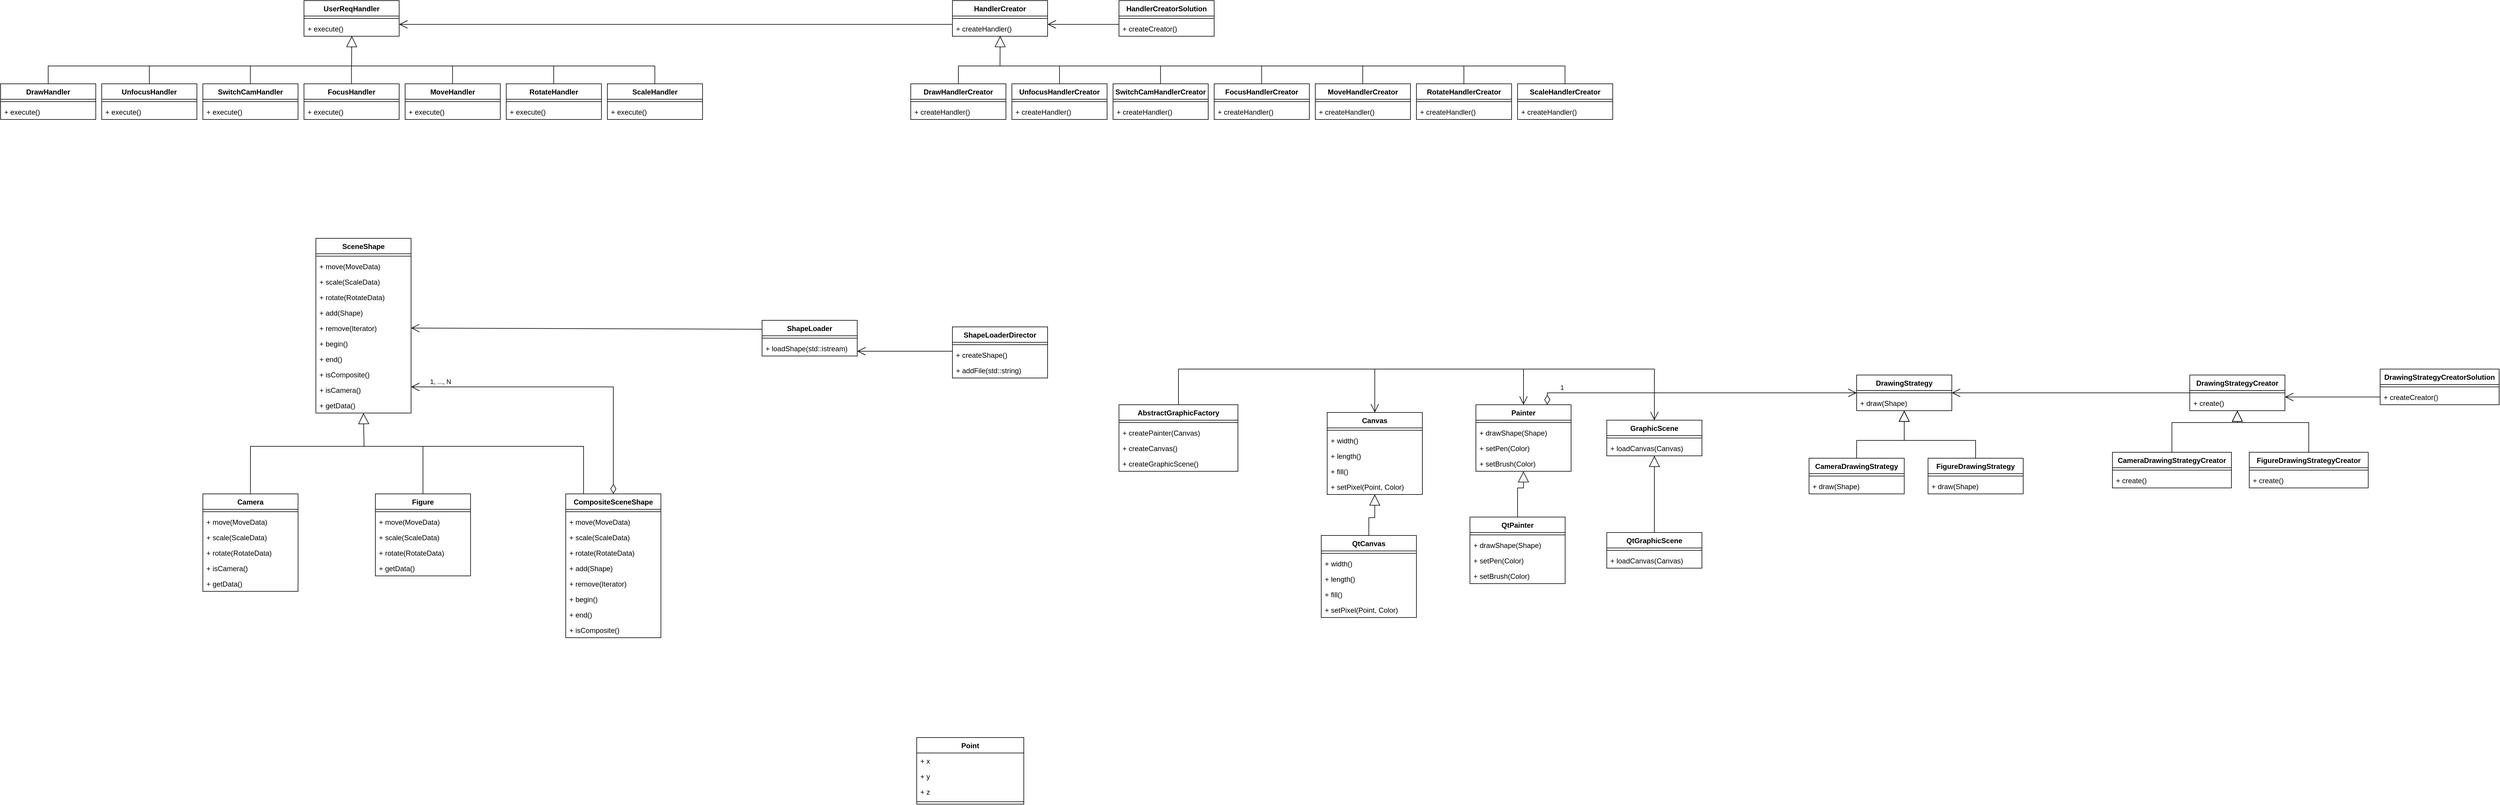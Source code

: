 <mxfile version="26.2.14">
  <diagram id="C5RBs43oDa-KdzZeNtuy" name="Page-1">
    <mxGraphModel dx="3153" dy="2067" grid="1" gridSize="10" guides="1" tooltips="1" connect="1" arrows="1" fold="1" page="1" pageScale="1" pageWidth="4681" pageHeight="3300" math="0" shadow="0">
      <root>
        <mxCell id="WIyWlLk6GJQsqaUBKTNV-0" />
        <mxCell id="WIyWlLk6GJQsqaUBKTNV-1" parent="WIyWlLk6GJQsqaUBKTNV-0" />
        <mxCell id="tCR9RlGs3kTysAReiCFx-7" value="UserReqHandler" style="swimlane;fontStyle=1;align=center;verticalAlign=top;childLayout=stackLayout;horizontal=1;startSize=26;horizontalStack=0;resizeParent=1;resizeParentMax=0;resizeLast=0;collapsible=1;marginBottom=0;whiteSpace=wrap;html=1;" vertex="1" parent="WIyWlLk6GJQsqaUBKTNV-1">
          <mxGeometry x="710" y="140" width="160" height="60" as="geometry" />
        </mxCell>
        <mxCell id="tCR9RlGs3kTysAReiCFx-8" value="" style="line;strokeWidth=1;fillColor=none;align=left;verticalAlign=middle;spacingTop=-1;spacingLeft=3;spacingRight=3;rotatable=0;labelPosition=right;points=[];portConstraint=eastwest;strokeColor=inherit;" vertex="1" parent="tCR9RlGs3kTysAReiCFx-7">
          <mxGeometry y="26" width="160" height="8" as="geometry" />
        </mxCell>
        <mxCell id="tCR9RlGs3kTysAReiCFx-9" value="+ execute()" style="text;strokeColor=none;fillColor=none;align=left;verticalAlign=top;spacingLeft=4;spacingRight=4;overflow=hidden;rotatable=0;points=[[0,0.5],[1,0.5]];portConstraint=eastwest;whiteSpace=wrap;html=1;" vertex="1" parent="tCR9RlGs3kTysAReiCFx-7">
          <mxGeometry y="34" width="160" height="26" as="geometry" />
        </mxCell>
        <mxCell id="tCR9RlGs3kTysAReiCFx-10" value="DrawHandler" style="swimlane;fontStyle=1;align=center;verticalAlign=top;childLayout=stackLayout;horizontal=1;startSize=26;horizontalStack=0;resizeParent=1;resizeParentMax=0;resizeLast=0;collapsible=1;marginBottom=0;whiteSpace=wrap;html=1;" vertex="1" parent="WIyWlLk6GJQsqaUBKTNV-1">
          <mxGeometry x="200" y="280" width="160" height="60" as="geometry" />
        </mxCell>
        <mxCell id="tCR9RlGs3kTysAReiCFx-11" value="" style="line;strokeWidth=1;fillColor=none;align=left;verticalAlign=middle;spacingTop=-1;spacingLeft=3;spacingRight=3;rotatable=0;labelPosition=right;points=[];portConstraint=eastwest;strokeColor=inherit;" vertex="1" parent="tCR9RlGs3kTysAReiCFx-10">
          <mxGeometry y="26" width="160" height="8" as="geometry" />
        </mxCell>
        <mxCell id="tCR9RlGs3kTysAReiCFx-12" value="+ execute()" style="text;strokeColor=none;fillColor=none;align=left;verticalAlign=top;spacingLeft=4;spacingRight=4;overflow=hidden;rotatable=0;points=[[0,0.5],[1,0.5]];portConstraint=eastwest;whiteSpace=wrap;html=1;" vertex="1" parent="tCR9RlGs3kTysAReiCFx-10">
          <mxGeometry y="34" width="160" height="26" as="geometry" />
        </mxCell>
        <mxCell id="tCR9RlGs3kTysAReiCFx-13" value="MoveHandler" style="swimlane;fontStyle=1;align=center;verticalAlign=top;childLayout=stackLayout;horizontal=1;startSize=26;horizontalStack=0;resizeParent=1;resizeParentMax=0;resizeLast=0;collapsible=1;marginBottom=0;whiteSpace=wrap;html=1;" vertex="1" parent="WIyWlLk6GJQsqaUBKTNV-1">
          <mxGeometry x="880" y="280" width="160" height="60" as="geometry" />
        </mxCell>
        <mxCell id="tCR9RlGs3kTysAReiCFx-14" value="" style="line;strokeWidth=1;fillColor=none;align=left;verticalAlign=middle;spacingTop=-1;spacingLeft=3;spacingRight=3;rotatable=0;labelPosition=right;points=[];portConstraint=eastwest;strokeColor=inherit;" vertex="1" parent="tCR9RlGs3kTysAReiCFx-13">
          <mxGeometry y="26" width="160" height="8" as="geometry" />
        </mxCell>
        <mxCell id="tCR9RlGs3kTysAReiCFx-15" value="+ execute()" style="text;strokeColor=none;fillColor=none;align=left;verticalAlign=top;spacingLeft=4;spacingRight=4;overflow=hidden;rotatable=0;points=[[0,0.5],[1,0.5]];portConstraint=eastwest;whiteSpace=wrap;html=1;" vertex="1" parent="tCR9RlGs3kTysAReiCFx-13">
          <mxGeometry y="34" width="160" height="26" as="geometry" />
        </mxCell>
        <mxCell id="tCR9RlGs3kTysAReiCFx-16" value="SwitchCamHandler" style="swimlane;fontStyle=1;align=center;verticalAlign=top;childLayout=stackLayout;horizontal=1;startSize=26;horizontalStack=0;resizeParent=1;resizeParentMax=0;resizeLast=0;collapsible=1;marginBottom=0;whiteSpace=wrap;html=1;" vertex="1" parent="WIyWlLk6GJQsqaUBKTNV-1">
          <mxGeometry x="540" y="280" width="160" height="60" as="geometry" />
        </mxCell>
        <mxCell id="tCR9RlGs3kTysAReiCFx-17" value="" style="line;strokeWidth=1;fillColor=none;align=left;verticalAlign=middle;spacingTop=-1;spacingLeft=3;spacingRight=3;rotatable=0;labelPosition=right;points=[];portConstraint=eastwest;strokeColor=inherit;" vertex="1" parent="tCR9RlGs3kTysAReiCFx-16">
          <mxGeometry y="26" width="160" height="8" as="geometry" />
        </mxCell>
        <mxCell id="tCR9RlGs3kTysAReiCFx-18" value="+ execute()" style="text;strokeColor=none;fillColor=none;align=left;verticalAlign=top;spacingLeft=4;spacingRight=4;overflow=hidden;rotatable=0;points=[[0,0.5],[1,0.5]];portConstraint=eastwest;whiteSpace=wrap;html=1;" vertex="1" parent="tCR9RlGs3kTysAReiCFx-16">
          <mxGeometry y="34" width="160" height="26" as="geometry" />
        </mxCell>
        <mxCell id="tCR9RlGs3kTysAReiCFx-19" value="FocusHandler" style="swimlane;fontStyle=1;align=center;verticalAlign=top;childLayout=stackLayout;horizontal=1;startSize=26;horizontalStack=0;resizeParent=1;resizeParentMax=0;resizeLast=0;collapsible=1;marginBottom=0;whiteSpace=wrap;html=1;" vertex="1" parent="WIyWlLk6GJQsqaUBKTNV-1">
          <mxGeometry x="710" y="280" width="160" height="60" as="geometry" />
        </mxCell>
        <mxCell id="tCR9RlGs3kTysAReiCFx-20" value="" style="line;strokeWidth=1;fillColor=none;align=left;verticalAlign=middle;spacingTop=-1;spacingLeft=3;spacingRight=3;rotatable=0;labelPosition=right;points=[];portConstraint=eastwest;strokeColor=inherit;" vertex="1" parent="tCR9RlGs3kTysAReiCFx-19">
          <mxGeometry y="26" width="160" height="8" as="geometry" />
        </mxCell>
        <mxCell id="tCR9RlGs3kTysAReiCFx-21" value="+ execute()" style="text;strokeColor=none;fillColor=none;align=left;verticalAlign=top;spacingLeft=4;spacingRight=4;overflow=hidden;rotatable=0;points=[[0,0.5],[1,0.5]];portConstraint=eastwest;whiteSpace=wrap;html=1;" vertex="1" parent="tCR9RlGs3kTysAReiCFx-19">
          <mxGeometry y="34" width="160" height="26" as="geometry" />
        </mxCell>
        <mxCell id="tCR9RlGs3kTysAReiCFx-22" value="UnfocusHandler" style="swimlane;fontStyle=1;align=center;verticalAlign=top;childLayout=stackLayout;horizontal=1;startSize=26;horizontalStack=0;resizeParent=1;resizeParentMax=0;resizeLast=0;collapsible=1;marginBottom=0;whiteSpace=wrap;html=1;" vertex="1" parent="WIyWlLk6GJQsqaUBKTNV-1">
          <mxGeometry x="370" y="280" width="160" height="60" as="geometry" />
        </mxCell>
        <mxCell id="tCR9RlGs3kTysAReiCFx-23" value="" style="line;strokeWidth=1;fillColor=none;align=left;verticalAlign=middle;spacingTop=-1;spacingLeft=3;spacingRight=3;rotatable=0;labelPosition=right;points=[];portConstraint=eastwest;strokeColor=inherit;" vertex="1" parent="tCR9RlGs3kTysAReiCFx-22">
          <mxGeometry y="26" width="160" height="8" as="geometry" />
        </mxCell>
        <mxCell id="tCR9RlGs3kTysAReiCFx-24" value="+ execute()" style="text;strokeColor=none;fillColor=none;align=left;verticalAlign=top;spacingLeft=4;spacingRight=4;overflow=hidden;rotatable=0;points=[[0,0.5],[1,0.5]];portConstraint=eastwest;whiteSpace=wrap;html=1;" vertex="1" parent="tCR9RlGs3kTysAReiCFx-22">
          <mxGeometry y="34" width="160" height="26" as="geometry" />
        </mxCell>
        <mxCell id="tCR9RlGs3kTysAReiCFx-25" value="RotateHandler" style="swimlane;fontStyle=1;align=center;verticalAlign=top;childLayout=stackLayout;horizontal=1;startSize=26;horizontalStack=0;resizeParent=1;resizeParentMax=0;resizeLast=0;collapsible=1;marginBottom=0;whiteSpace=wrap;html=1;" vertex="1" parent="WIyWlLk6GJQsqaUBKTNV-1">
          <mxGeometry x="1050" y="280" width="160" height="60" as="geometry" />
        </mxCell>
        <mxCell id="tCR9RlGs3kTysAReiCFx-26" value="" style="line;strokeWidth=1;fillColor=none;align=left;verticalAlign=middle;spacingTop=-1;spacingLeft=3;spacingRight=3;rotatable=0;labelPosition=right;points=[];portConstraint=eastwest;strokeColor=inherit;" vertex="1" parent="tCR9RlGs3kTysAReiCFx-25">
          <mxGeometry y="26" width="160" height="8" as="geometry" />
        </mxCell>
        <mxCell id="tCR9RlGs3kTysAReiCFx-27" value="+ execute()" style="text;strokeColor=none;fillColor=none;align=left;verticalAlign=top;spacingLeft=4;spacingRight=4;overflow=hidden;rotatable=0;points=[[0,0.5],[1,0.5]];portConstraint=eastwest;whiteSpace=wrap;html=1;" vertex="1" parent="tCR9RlGs3kTysAReiCFx-25">
          <mxGeometry y="34" width="160" height="26" as="geometry" />
        </mxCell>
        <mxCell id="tCR9RlGs3kTysAReiCFx-28" value="ScaleHandler" style="swimlane;fontStyle=1;align=center;verticalAlign=top;childLayout=stackLayout;horizontal=1;startSize=26;horizontalStack=0;resizeParent=1;resizeParentMax=0;resizeLast=0;collapsible=1;marginBottom=0;whiteSpace=wrap;html=1;" vertex="1" parent="WIyWlLk6GJQsqaUBKTNV-1">
          <mxGeometry x="1220" y="280" width="160" height="60" as="geometry" />
        </mxCell>
        <mxCell id="tCR9RlGs3kTysAReiCFx-29" value="" style="line;strokeWidth=1;fillColor=none;align=left;verticalAlign=middle;spacingTop=-1;spacingLeft=3;spacingRight=3;rotatable=0;labelPosition=right;points=[];portConstraint=eastwest;strokeColor=inherit;" vertex="1" parent="tCR9RlGs3kTysAReiCFx-28">
          <mxGeometry y="26" width="160" height="8" as="geometry" />
        </mxCell>
        <mxCell id="tCR9RlGs3kTysAReiCFx-30" value="+ execute()" style="text;strokeColor=none;fillColor=none;align=left;verticalAlign=top;spacingLeft=4;spacingRight=4;overflow=hidden;rotatable=0;points=[[0,0.5],[1,0.5]];portConstraint=eastwest;whiteSpace=wrap;html=1;" vertex="1" parent="tCR9RlGs3kTysAReiCFx-28">
          <mxGeometry y="34" width="160" height="26" as="geometry" />
        </mxCell>
        <mxCell id="tCR9RlGs3kTysAReiCFx-32" value="" style="endArrow=block;endSize=16;endFill=0;html=1;rounded=0;exitX=0.5;exitY=0;exitDx=0;exitDy=0;entryX=0.502;entryY=0.987;entryDx=0;entryDy=0;entryPerimeter=0;" edge="1" parent="WIyWlLk6GJQsqaUBKTNV-1" target="tCR9RlGs3kTysAReiCFx-9">
          <mxGeometry width="160" relative="1" as="geometry">
            <mxPoint x="280" y="280" as="sourcePoint" />
            <mxPoint x="620" y="192" as="targetPoint" />
            <Array as="points">
              <mxPoint x="280" y="250" />
              <mxPoint x="790" y="250" />
            </Array>
          </mxGeometry>
        </mxCell>
        <mxCell id="tCR9RlGs3kTysAReiCFx-38" value="" style="endArrow=none;endSize=16;endFill=0;html=1;rounded=0;exitX=0.5;exitY=0;exitDx=0;exitDy=0;startFill=0;" edge="1" parent="WIyWlLk6GJQsqaUBKTNV-1">
          <mxGeometry width="160" relative="1" as="geometry">
            <mxPoint x="450" y="280" as="sourcePoint" />
            <mxPoint x="450" y="250" as="targetPoint" />
            <Array as="points">
              <mxPoint x="450" y="250" />
            </Array>
          </mxGeometry>
        </mxCell>
        <mxCell id="tCR9RlGs3kTysAReiCFx-39" value="" style="endArrow=none;endSize=16;endFill=0;html=1;rounded=0;exitX=0.5;exitY=0;exitDx=0;exitDy=0;startFill=0;" edge="1" parent="WIyWlLk6GJQsqaUBKTNV-1">
          <mxGeometry width="160" relative="1" as="geometry">
            <mxPoint x="619.84" y="280" as="sourcePoint" />
            <mxPoint x="619.84" y="250" as="targetPoint" />
            <Array as="points">
              <mxPoint x="619.84" y="250" />
            </Array>
          </mxGeometry>
        </mxCell>
        <mxCell id="tCR9RlGs3kTysAReiCFx-40" value="" style="endArrow=none;endSize=16;endFill=0;html=1;rounded=0;exitX=0.5;exitY=0;exitDx=0;exitDy=0;startFill=0;" edge="1" parent="WIyWlLk6GJQsqaUBKTNV-1">
          <mxGeometry width="160" relative="1" as="geometry">
            <mxPoint x="789.84" y="280" as="sourcePoint" />
            <mxPoint x="789.84" y="250" as="targetPoint" />
            <Array as="points">
              <mxPoint x="789.84" y="250" />
            </Array>
          </mxGeometry>
        </mxCell>
        <mxCell id="tCR9RlGs3kTysAReiCFx-41" value="" style="endArrow=none;endSize=16;endFill=0;html=1;rounded=0;exitX=0.5;exitY=0;exitDx=0;exitDy=0;startFill=0;" edge="1" parent="WIyWlLk6GJQsqaUBKTNV-1">
          <mxGeometry width="160" relative="1" as="geometry">
            <mxPoint x="959.75" y="280" as="sourcePoint" />
            <mxPoint x="959.75" y="250" as="targetPoint" />
            <Array as="points">
              <mxPoint x="959.75" y="250" />
              <mxPoint x="790" y="250" />
            </Array>
          </mxGeometry>
        </mxCell>
        <mxCell id="tCR9RlGs3kTysAReiCFx-42" value="" style="endArrow=none;endSize=16;endFill=0;html=1;rounded=0;exitX=0.5;exitY=0;exitDx=0;exitDy=0;startFill=0;" edge="1" parent="WIyWlLk6GJQsqaUBKTNV-1">
          <mxGeometry width="160" relative="1" as="geometry">
            <mxPoint x="1129.78" y="280" as="sourcePoint" />
            <mxPoint x="1129.78" y="250" as="targetPoint" />
            <Array as="points">
              <mxPoint x="1129.78" y="250" />
              <mxPoint x="960" y="250" />
            </Array>
          </mxGeometry>
        </mxCell>
        <mxCell id="tCR9RlGs3kTysAReiCFx-43" value="" style="endArrow=none;endSize=16;endFill=0;html=1;rounded=0;exitX=0.5;exitY=0;exitDx=0;exitDy=0;startFill=0;" edge="1" parent="WIyWlLk6GJQsqaUBKTNV-1">
          <mxGeometry width="160" relative="1" as="geometry">
            <mxPoint x="1299.78" y="280" as="sourcePoint" />
            <mxPoint x="1299.78" y="250" as="targetPoint" />
            <Array as="points">
              <mxPoint x="1299.78" y="250" />
              <mxPoint x="1130" y="250" />
            </Array>
          </mxGeometry>
        </mxCell>
        <mxCell id="tCR9RlGs3kTysAReiCFx-47" value="HandlerCreator" style="swimlane;fontStyle=1;align=center;verticalAlign=top;childLayout=stackLayout;horizontal=1;startSize=26;horizontalStack=0;resizeParent=1;resizeParentMax=0;resizeLast=0;collapsible=1;marginBottom=0;whiteSpace=wrap;html=1;" vertex="1" parent="WIyWlLk6GJQsqaUBKTNV-1">
          <mxGeometry x="1800" y="140" width="160" height="60" as="geometry" />
        </mxCell>
        <mxCell id="tCR9RlGs3kTysAReiCFx-48" value="" style="line;strokeWidth=1;fillColor=none;align=left;verticalAlign=middle;spacingTop=-1;spacingLeft=3;spacingRight=3;rotatable=0;labelPosition=right;points=[];portConstraint=eastwest;strokeColor=inherit;" vertex="1" parent="tCR9RlGs3kTysAReiCFx-47">
          <mxGeometry y="26" width="160" height="8" as="geometry" />
        </mxCell>
        <mxCell id="tCR9RlGs3kTysAReiCFx-49" value="+ createHandler()" style="text;strokeColor=none;fillColor=none;align=left;verticalAlign=top;spacingLeft=4;spacingRight=4;overflow=hidden;rotatable=0;points=[[0,0.5],[1,0.5]];portConstraint=eastwest;whiteSpace=wrap;html=1;" vertex="1" parent="tCR9RlGs3kTysAReiCFx-47">
          <mxGeometry y="34" width="160" height="26" as="geometry" />
        </mxCell>
        <mxCell id="tCR9RlGs3kTysAReiCFx-50" value="DrawHandlerCreator" style="swimlane;fontStyle=1;align=center;verticalAlign=top;childLayout=stackLayout;horizontal=1;startSize=26;horizontalStack=0;resizeParent=1;resizeParentMax=0;resizeLast=0;collapsible=1;marginBottom=0;whiteSpace=wrap;html=1;" vertex="1" parent="WIyWlLk6GJQsqaUBKTNV-1">
          <mxGeometry x="1730" y="280" width="160" height="60" as="geometry" />
        </mxCell>
        <mxCell id="tCR9RlGs3kTysAReiCFx-51" value="" style="line;strokeWidth=1;fillColor=none;align=left;verticalAlign=middle;spacingTop=-1;spacingLeft=3;spacingRight=3;rotatable=0;labelPosition=right;points=[];portConstraint=eastwest;strokeColor=inherit;" vertex="1" parent="tCR9RlGs3kTysAReiCFx-50">
          <mxGeometry y="26" width="160" height="8" as="geometry" />
        </mxCell>
        <mxCell id="tCR9RlGs3kTysAReiCFx-52" value="+ createHandler()" style="text;strokeColor=none;fillColor=none;align=left;verticalAlign=top;spacingLeft=4;spacingRight=4;overflow=hidden;rotatable=0;points=[[0,0.5],[1,0.5]];portConstraint=eastwest;whiteSpace=wrap;html=1;" vertex="1" parent="tCR9RlGs3kTysAReiCFx-50">
          <mxGeometry y="34" width="160" height="26" as="geometry" />
        </mxCell>
        <mxCell id="tCR9RlGs3kTysAReiCFx-53" value="MoveHandlerCreator" style="swimlane;fontStyle=1;align=center;verticalAlign=top;childLayout=stackLayout;horizontal=1;startSize=26;horizontalStack=0;resizeParent=1;resizeParentMax=0;resizeLast=0;collapsible=1;marginBottom=0;whiteSpace=wrap;html=1;" vertex="1" parent="WIyWlLk6GJQsqaUBKTNV-1">
          <mxGeometry x="2410" y="280" width="160" height="60" as="geometry" />
        </mxCell>
        <mxCell id="tCR9RlGs3kTysAReiCFx-54" value="" style="line;strokeWidth=1;fillColor=none;align=left;verticalAlign=middle;spacingTop=-1;spacingLeft=3;spacingRight=3;rotatable=0;labelPosition=right;points=[];portConstraint=eastwest;strokeColor=inherit;" vertex="1" parent="tCR9RlGs3kTysAReiCFx-53">
          <mxGeometry y="26" width="160" height="8" as="geometry" />
        </mxCell>
        <mxCell id="tCR9RlGs3kTysAReiCFx-55" value="+ createHandler()" style="text;strokeColor=none;fillColor=none;align=left;verticalAlign=top;spacingLeft=4;spacingRight=4;overflow=hidden;rotatable=0;points=[[0,0.5],[1,0.5]];portConstraint=eastwest;whiteSpace=wrap;html=1;" vertex="1" parent="tCR9RlGs3kTysAReiCFx-53">
          <mxGeometry y="34" width="160" height="26" as="geometry" />
        </mxCell>
        <mxCell id="tCR9RlGs3kTysAReiCFx-56" value="SwitchCamHandlerCreator" style="swimlane;fontStyle=1;align=center;verticalAlign=top;childLayout=stackLayout;horizontal=1;startSize=26;horizontalStack=0;resizeParent=1;resizeParentMax=0;resizeLast=0;collapsible=1;marginBottom=0;whiteSpace=wrap;html=1;" vertex="1" parent="WIyWlLk6GJQsqaUBKTNV-1">
          <mxGeometry x="2070" y="280" width="160" height="60" as="geometry" />
        </mxCell>
        <mxCell id="tCR9RlGs3kTysAReiCFx-57" value="" style="line;strokeWidth=1;fillColor=none;align=left;verticalAlign=middle;spacingTop=-1;spacingLeft=3;spacingRight=3;rotatable=0;labelPosition=right;points=[];portConstraint=eastwest;strokeColor=inherit;" vertex="1" parent="tCR9RlGs3kTysAReiCFx-56">
          <mxGeometry y="26" width="160" height="8" as="geometry" />
        </mxCell>
        <mxCell id="tCR9RlGs3kTysAReiCFx-58" value="+ createHandler()" style="text;strokeColor=none;fillColor=none;align=left;verticalAlign=top;spacingLeft=4;spacingRight=4;overflow=hidden;rotatable=0;points=[[0,0.5],[1,0.5]];portConstraint=eastwest;whiteSpace=wrap;html=1;" vertex="1" parent="tCR9RlGs3kTysAReiCFx-56">
          <mxGeometry y="34" width="160" height="26" as="geometry" />
        </mxCell>
        <mxCell id="tCR9RlGs3kTysAReiCFx-59" value="FocusHandlerCreator" style="swimlane;fontStyle=1;align=center;verticalAlign=top;childLayout=stackLayout;horizontal=1;startSize=26;horizontalStack=0;resizeParent=1;resizeParentMax=0;resizeLast=0;collapsible=1;marginBottom=0;whiteSpace=wrap;html=1;" vertex="1" parent="WIyWlLk6GJQsqaUBKTNV-1">
          <mxGeometry x="2240" y="280" width="160" height="60" as="geometry" />
        </mxCell>
        <mxCell id="tCR9RlGs3kTysAReiCFx-60" value="" style="line;strokeWidth=1;fillColor=none;align=left;verticalAlign=middle;spacingTop=-1;spacingLeft=3;spacingRight=3;rotatable=0;labelPosition=right;points=[];portConstraint=eastwest;strokeColor=inherit;" vertex="1" parent="tCR9RlGs3kTysAReiCFx-59">
          <mxGeometry y="26" width="160" height="8" as="geometry" />
        </mxCell>
        <mxCell id="tCR9RlGs3kTysAReiCFx-61" value="+ createHandler()" style="text;strokeColor=none;fillColor=none;align=left;verticalAlign=top;spacingLeft=4;spacingRight=4;overflow=hidden;rotatable=0;points=[[0,0.5],[1,0.5]];portConstraint=eastwest;whiteSpace=wrap;html=1;" vertex="1" parent="tCR9RlGs3kTysAReiCFx-59">
          <mxGeometry y="34" width="160" height="26" as="geometry" />
        </mxCell>
        <mxCell id="tCR9RlGs3kTysAReiCFx-62" value="UnfocusHandlerCreator" style="swimlane;fontStyle=1;align=center;verticalAlign=top;childLayout=stackLayout;horizontal=1;startSize=26;horizontalStack=0;resizeParent=1;resizeParentMax=0;resizeLast=0;collapsible=1;marginBottom=0;whiteSpace=wrap;html=1;" vertex="1" parent="WIyWlLk6GJQsqaUBKTNV-1">
          <mxGeometry x="1900" y="280" width="160" height="60" as="geometry" />
        </mxCell>
        <mxCell id="tCR9RlGs3kTysAReiCFx-63" value="" style="line;strokeWidth=1;fillColor=none;align=left;verticalAlign=middle;spacingTop=-1;spacingLeft=3;spacingRight=3;rotatable=0;labelPosition=right;points=[];portConstraint=eastwest;strokeColor=inherit;" vertex="1" parent="tCR9RlGs3kTysAReiCFx-62">
          <mxGeometry y="26" width="160" height="8" as="geometry" />
        </mxCell>
        <mxCell id="tCR9RlGs3kTysAReiCFx-64" value="+ createHandler()" style="text;strokeColor=none;fillColor=none;align=left;verticalAlign=top;spacingLeft=4;spacingRight=4;overflow=hidden;rotatable=0;points=[[0,0.5],[1,0.5]];portConstraint=eastwest;whiteSpace=wrap;html=1;" vertex="1" parent="tCR9RlGs3kTysAReiCFx-62">
          <mxGeometry y="34" width="160" height="26" as="geometry" />
        </mxCell>
        <mxCell id="tCR9RlGs3kTysAReiCFx-65" value="RotateHandlerCreator" style="swimlane;fontStyle=1;align=center;verticalAlign=top;childLayout=stackLayout;horizontal=1;startSize=26;horizontalStack=0;resizeParent=1;resizeParentMax=0;resizeLast=0;collapsible=1;marginBottom=0;whiteSpace=wrap;html=1;" vertex="1" parent="WIyWlLk6GJQsqaUBKTNV-1">
          <mxGeometry x="2580" y="280" width="160" height="60" as="geometry" />
        </mxCell>
        <mxCell id="tCR9RlGs3kTysAReiCFx-66" value="" style="line;strokeWidth=1;fillColor=none;align=left;verticalAlign=middle;spacingTop=-1;spacingLeft=3;spacingRight=3;rotatable=0;labelPosition=right;points=[];portConstraint=eastwest;strokeColor=inherit;" vertex="1" parent="tCR9RlGs3kTysAReiCFx-65">
          <mxGeometry y="26" width="160" height="8" as="geometry" />
        </mxCell>
        <mxCell id="tCR9RlGs3kTysAReiCFx-67" value="+ createHandler()" style="text;strokeColor=none;fillColor=none;align=left;verticalAlign=top;spacingLeft=4;spacingRight=4;overflow=hidden;rotatable=0;points=[[0,0.5],[1,0.5]];portConstraint=eastwest;whiteSpace=wrap;html=1;" vertex="1" parent="tCR9RlGs3kTysAReiCFx-65">
          <mxGeometry y="34" width="160" height="26" as="geometry" />
        </mxCell>
        <mxCell id="tCR9RlGs3kTysAReiCFx-68" value="ScaleHandlerCreator" style="swimlane;fontStyle=1;align=center;verticalAlign=top;childLayout=stackLayout;horizontal=1;startSize=26;horizontalStack=0;resizeParent=1;resizeParentMax=0;resizeLast=0;collapsible=1;marginBottom=0;whiteSpace=wrap;html=1;" vertex="1" parent="WIyWlLk6GJQsqaUBKTNV-1">
          <mxGeometry x="2750" y="280" width="160" height="60" as="geometry" />
        </mxCell>
        <mxCell id="tCR9RlGs3kTysAReiCFx-69" value="" style="line;strokeWidth=1;fillColor=none;align=left;verticalAlign=middle;spacingTop=-1;spacingLeft=3;spacingRight=3;rotatable=0;labelPosition=right;points=[];portConstraint=eastwest;strokeColor=inherit;" vertex="1" parent="tCR9RlGs3kTysAReiCFx-68">
          <mxGeometry y="26" width="160" height="8" as="geometry" />
        </mxCell>
        <mxCell id="tCR9RlGs3kTysAReiCFx-70" value="+ createHandler()" style="text;strokeColor=none;fillColor=none;align=left;verticalAlign=top;spacingLeft=4;spacingRight=4;overflow=hidden;rotatable=0;points=[[0,0.5],[1,0.5]];portConstraint=eastwest;whiteSpace=wrap;html=1;" vertex="1" parent="tCR9RlGs3kTysAReiCFx-68">
          <mxGeometry y="34" width="160" height="26" as="geometry" />
        </mxCell>
        <mxCell id="tCR9RlGs3kTysAReiCFx-71" value="" style="endArrow=block;endSize=16;endFill=0;html=1;rounded=0;exitX=0.5;exitY=0;exitDx=0;exitDy=0;entryX=0.502;entryY=0.987;entryDx=0;entryDy=0;entryPerimeter=0;" edge="1" parent="WIyWlLk6GJQsqaUBKTNV-1" target="tCR9RlGs3kTysAReiCFx-49">
          <mxGeometry width="160" relative="1" as="geometry">
            <mxPoint x="1810" y="280" as="sourcePoint" />
            <mxPoint x="2150" y="192" as="targetPoint" />
            <Array as="points">
              <mxPoint x="1810" y="250" />
              <mxPoint x="1880" y="250" />
            </Array>
          </mxGeometry>
        </mxCell>
        <mxCell id="tCR9RlGs3kTysAReiCFx-72" value="" style="endArrow=none;endSize=16;endFill=0;html=1;rounded=0;exitX=0.5;exitY=0;exitDx=0;exitDy=0;startFill=0;" edge="1" parent="WIyWlLk6GJQsqaUBKTNV-1">
          <mxGeometry width="160" relative="1" as="geometry">
            <mxPoint x="1980" y="280" as="sourcePoint" />
            <mxPoint x="1980" y="250" as="targetPoint" />
            <Array as="points">
              <mxPoint x="1980" y="250" />
            </Array>
          </mxGeometry>
        </mxCell>
        <mxCell id="tCR9RlGs3kTysAReiCFx-73" value="" style="endArrow=none;endSize=16;endFill=0;html=1;rounded=0;exitX=0.5;exitY=0;exitDx=0;exitDy=0;startFill=0;" edge="1" parent="WIyWlLk6GJQsqaUBKTNV-1">
          <mxGeometry width="160" relative="1" as="geometry">
            <mxPoint x="2149.84" y="280" as="sourcePoint" />
            <mxPoint x="2149.84" y="250" as="targetPoint" />
            <Array as="points">
              <mxPoint x="2149.84" y="250" />
            </Array>
          </mxGeometry>
        </mxCell>
        <mxCell id="tCR9RlGs3kTysAReiCFx-74" value="" style="endArrow=none;endSize=16;endFill=0;html=1;rounded=0;exitX=0.5;exitY=0;exitDx=0;exitDy=0;startFill=0;" edge="1" parent="WIyWlLk6GJQsqaUBKTNV-1">
          <mxGeometry width="160" relative="1" as="geometry">
            <mxPoint x="2319.84" y="280" as="sourcePoint" />
            <mxPoint x="2319.84" y="250" as="targetPoint" />
            <Array as="points">
              <mxPoint x="2319.84" y="250" />
            </Array>
          </mxGeometry>
        </mxCell>
        <mxCell id="tCR9RlGs3kTysAReiCFx-75" value="" style="endArrow=none;endSize=16;endFill=0;html=1;rounded=0;exitX=0.5;exitY=0;exitDx=0;exitDy=0;startFill=0;" edge="1" parent="WIyWlLk6GJQsqaUBKTNV-1">
          <mxGeometry width="160" relative="1" as="geometry">
            <mxPoint x="2489.75" y="280" as="sourcePoint" />
            <mxPoint x="2489.75" y="250" as="targetPoint" />
            <Array as="points">
              <mxPoint x="2489.75" y="250" />
              <mxPoint x="1880" y="250" />
            </Array>
          </mxGeometry>
        </mxCell>
        <mxCell id="tCR9RlGs3kTysAReiCFx-76" value="" style="endArrow=none;endSize=16;endFill=0;html=1;rounded=0;exitX=0.5;exitY=0;exitDx=0;exitDy=0;startFill=0;" edge="1" parent="WIyWlLk6GJQsqaUBKTNV-1">
          <mxGeometry width="160" relative="1" as="geometry">
            <mxPoint x="2659.78" y="280" as="sourcePoint" />
            <mxPoint x="2659.78" y="250" as="targetPoint" />
            <Array as="points">
              <mxPoint x="2659.78" y="250" />
              <mxPoint x="2490" y="250" />
            </Array>
          </mxGeometry>
        </mxCell>
        <mxCell id="tCR9RlGs3kTysAReiCFx-77" value="" style="endArrow=none;endSize=16;endFill=0;html=1;rounded=0;exitX=0.5;exitY=0;exitDx=0;exitDy=0;startFill=0;" edge="1" parent="WIyWlLk6GJQsqaUBKTNV-1">
          <mxGeometry width="160" relative="1" as="geometry">
            <mxPoint x="2829.78" y="280" as="sourcePoint" />
            <mxPoint x="2829.78" y="250" as="targetPoint" />
            <Array as="points">
              <mxPoint x="2829.78" y="250" />
              <mxPoint x="2660" y="250" />
            </Array>
          </mxGeometry>
        </mxCell>
        <mxCell id="tCR9RlGs3kTysAReiCFx-78" value="" style="endArrow=open;endFill=1;endSize=12;html=1;rounded=0;exitX=0;exitY=0.231;exitDx=0;exitDy=0;entryX=1;entryY=0.5;entryDx=0;entryDy=0;exitPerimeter=0;" edge="1" parent="WIyWlLk6GJQsqaUBKTNV-1" source="tCR9RlGs3kTysAReiCFx-49">
          <mxGeometry width="160" relative="1" as="geometry">
            <mxPoint x="1500" y="180" as="sourcePoint" />
            <mxPoint x="870.0" y="180" as="targetPoint" />
          </mxGeometry>
        </mxCell>
        <mxCell id="tCR9RlGs3kTysAReiCFx-79" value="HandlerCreatorSolution" style="swimlane;fontStyle=1;align=center;verticalAlign=top;childLayout=stackLayout;horizontal=1;startSize=26;horizontalStack=0;resizeParent=1;resizeParentMax=0;resizeLast=0;collapsible=1;marginBottom=0;whiteSpace=wrap;html=1;" vertex="1" parent="WIyWlLk6GJQsqaUBKTNV-1">
          <mxGeometry x="2080" y="140" width="160" height="60" as="geometry" />
        </mxCell>
        <mxCell id="tCR9RlGs3kTysAReiCFx-80" value="" style="line;strokeWidth=1;fillColor=none;align=left;verticalAlign=middle;spacingTop=-1;spacingLeft=3;spacingRight=3;rotatable=0;labelPosition=right;points=[];portConstraint=eastwest;strokeColor=inherit;" vertex="1" parent="tCR9RlGs3kTysAReiCFx-79">
          <mxGeometry y="26" width="160" height="8" as="geometry" />
        </mxCell>
        <mxCell id="tCR9RlGs3kTysAReiCFx-81" value="+ createCreator()" style="text;strokeColor=none;fillColor=none;align=left;verticalAlign=top;spacingLeft=4;spacingRight=4;overflow=hidden;rotatable=0;points=[[0,0.5],[1,0.5]];portConstraint=eastwest;whiteSpace=wrap;html=1;" vertex="1" parent="tCR9RlGs3kTysAReiCFx-79">
          <mxGeometry y="34" width="160" height="26" as="geometry" />
        </mxCell>
        <mxCell id="tCR9RlGs3kTysAReiCFx-82" value="" style="endArrow=open;endFill=1;endSize=12;html=1;rounded=0;exitX=0;exitY=0.5;exitDx=0;exitDy=0;entryX=1;entryY=0.5;entryDx=0;entryDy=0;" edge="1" parent="WIyWlLk6GJQsqaUBKTNV-1">
          <mxGeometry width="160" relative="1" as="geometry">
            <mxPoint x="2080" y="180" as="sourcePoint" />
            <mxPoint x="1960" y="180" as="targetPoint" />
          </mxGeometry>
        </mxCell>
        <mxCell id="tCR9RlGs3kTysAReiCFx-83" value="SceneShape" style="swimlane;fontStyle=1;align=center;verticalAlign=top;childLayout=stackLayout;horizontal=1;startSize=26;horizontalStack=0;resizeParent=1;resizeParentMax=0;resizeLast=0;collapsible=1;marginBottom=0;whiteSpace=wrap;html=1;" vertex="1" parent="WIyWlLk6GJQsqaUBKTNV-1">
          <mxGeometry x="730" y="540" width="160" height="294" as="geometry" />
        </mxCell>
        <mxCell id="tCR9RlGs3kTysAReiCFx-85" value="" style="line;strokeWidth=1;fillColor=none;align=left;verticalAlign=middle;spacingTop=-1;spacingLeft=3;spacingRight=3;rotatable=0;labelPosition=right;points=[];portConstraint=eastwest;strokeColor=inherit;" vertex="1" parent="tCR9RlGs3kTysAReiCFx-83">
          <mxGeometry y="26" width="160" height="8" as="geometry" />
        </mxCell>
        <mxCell id="tCR9RlGs3kTysAReiCFx-88" value="+ move(MoveData)" style="text;strokeColor=none;fillColor=none;align=left;verticalAlign=top;spacingLeft=4;spacingRight=4;overflow=hidden;rotatable=0;points=[[0,0.5],[1,0.5]];portConstraint=eastwest;whiteSpace=wrap;html=1;" vertex="1" parent="tCR9RlGs3kTysAReiCFx-83">
          <mxGeometry y="34" width="160" height="26" as="geometry" />
        </mxCell>
        <mxCell id="tCR9RlGs3kTysAReiCFx-97" value="+ scale(ScaleData)" style="text;strokeColor=none;fillColor=none;align=left;verticalAlign=top;spacingLeft=4;spacingRight=4;overflow=hidden;rotatable=0;points=[[0,0.5],[1,0.5]];portConstraint=eastwest;whiteSpace=wrap;html=1;" vertex="1" parent="tCR9RlGs3kTysAReiCFx-83">
          <mxGeometry y="60" width="160" height="26" as="geometry" />
        </mxCell>
        <mxCell id="tCR9RlGs3kTysAReiCFx-96" value="+ rotate(RotateData)" style="text;strokeColor=none;fillColor=none;align=left;verticalAlign=top;spacingLeft=4;spacingRight=4;overflow=hidden;rotatable=0;points=[[0,0.5],[1,0.5]];portConstraint=eastwest;whiteSpace=wrap;html=1;" vertex="1" parent="tCR9RlGs3kTysAReiCFx-83">
          <mxGeometry y="86" width="160" height="26" as="geometry" />
        </mxCell>
        <mxCell id="tCR9RlGs3kTysAReiCFx-89" value="+ add(Shape)" style="text;strokeColor=none;fillColor=none;align=left;verticalAlign=top;spacingLeft=4;spacingRight=4;overflow=hidden;rotatable=0;points=[[0,0.5],[1,0.5]];portConstraint=eastwest;whiteSpace=wrap;html=1;" vertex="1" parent="tCR9RlGs3kTysAReiCFx-83">
          <mxGeometry y="112" width="160" height="26" as="geometry" />
        </mxCell>
        <mxCell id="tCR9RlGs3kTysAReiCFx-90" value="+ remove(Iterator)" style="text;strokeColor=none;fillColor=none;align=left;verticalAlign=top;spacingLeft=4;spacingRight=4;overflow=hidden;rotatable=0;points=[[0,0.5],[1,0.5]];portConstraint=eastwest;whiteSpace=wrap;html=1;" vertex="1" parent="tCR9RlGs3kTysAReiCFx-83">
          <mxGeometry y="138" width="160" height="26" as="geometry" />
        </mxCell>
        <mxCell id="tCR9RlGs3kTysAReiCFx-91" value="+ begin()" style="text;strokeColor=none;fillColor=none;align=left;verticalAlign=top;spacingLeft=4;spacingRight=4;overflow=hidden;rotatable=0;points=[[0,0.5],[1,0.5]];portConstraint=eastwest;whiteSpace=wrap;html=1;" vertex="1" parent="tCR9RlGs3kTysAReiCFx-83">
          <mxGeometry y="164" width="160" height="26" as="geometry" />
        </mxCell>
        <mxCell id="tCR9RlGs3kTysAReiCFx-92" value="+ end()" style="text;strokeColor=none;fillColor=none;align=left;verticalAlign=top;spacingLeft=4;spacingRight=4;overflow=hidden;rotatable=0;points=[[0,0.5],[1,0.5]];portConstraint=eastwest;whiteSpace=wrap;html=1;" vertex="1" parent="tCR9RlGs3kTysAReiCFx-83">
          <mxGeometry y="190" width="160" height="26" as="geometry" />
        </mxCell>
        <mxCell id="tCR9RlGs3kTysAReiCFx-93" value="+ isComposite()" style="text;strokeColor=none;fillColor=none;align=left;verticalAlign=top;spacingLeft=4;spacingRight=4;overflow=hidden;rotatable=0;points=[[0,0.5],[1,0.5]];portConstraint=eastwest;whiteSpace=wrap;html=1;" vertex="1" parent="tCR9RlGs3kTysAReiCFx-83">
          <mxGeometry y="216" width="160" height="26" as="geometry" />
        </mxCell>
        <mxCell id="tCR9RlGs3kTysAReiCFx-144" value="+ isCamera()" style="text;strokeColor=none;fillColor=none;align=left;verticalAlign=top;spacingLeft=4;spacingRight=4;overflow=hidden;rotatable=0;points=[[0,0.5],[1,0.5]];portConstraint=eastwest;whiteSpace=wrap;html=1;" vertex="1" parent="tCR9RlGs3kTysAReiCFx-83">
          <mxGeometry y="242" width="160" height="26" as="geometry" />
        </mxCell>
        <mxCell id="tCR9RlGs3kTysAReiCFx-263" value="+ getData()" style="text;strokeColor=none;fillColor=none;align=left;verticalAlign=top;spacingLeft=4;spacingRight=4;overflow=hidden;rotatable=0;points=[[0,0.5],[1,0.5]];portConstraint=eastwest;whiteSpace=wrap;html=1;" vertex="1" parent="tCR9RlGs3kTysAReiCFx-83">
          <mxGeometry y="268" width="160" height="26" as="geometry" />
        </mxCell>
        <mxCell id="tCR9RlGs3kTysAReiCFx-98" value="CompositeSceneShape" style="swimlane;fontStyle=1;align=center;verticalAlign=top;childLayout=stackLayout;horizontal=1;startSize=26;horizontalStack=0;resizeParent=1;resizeParentMax=0;resizeLast=0;collapsible=1;marginBottom=0;whiteSpace=wrap;html=1;" vertex="1" parent="WIyWlLk6GJQsqaUBKTNV-1">
          <mxGeometry x="1150" y="970" width="160" height="242" as="geometry" />
        </mxCell>
        <mxCell id="tCR9RlGs3kTysAReiCFx-99" value="" style="line;strokeWidth=1;fillColor=none;align=left;verticalAlign=middle;spacingTop=-1;spacingLeft=3;spacingRight=3;rotatable=0;labelPosition=right;points=[];portConstraint=eastwest;strokeColor=inherit;" vertex="1" parent="tCR9RlGs3kTysAReiCFx-98">
          <mxGeometry y="26" width="160" height="8" as="geometry" />
        </mxCell>
        <mxCell id="tCR9RlGs3kTysAReiCFx-100" value="+ move(MoveData)" style="text;strokeColor=none;fillColor=none;align=left;verticalAlign=top;spacingLeft=4;spacingRight=4;overflow=hidden;rotatable=0;points=[[0,0.5],[1,0.5]];portConstraint=eastwest;whiteSpace=wrap;html=1;" vertex="1" parent="tCR9RlGs3kTysAReiCFx-98">
          <mxGeometry y="34" width="160" height="26" as="geometry" />
        </mxCell>
        <mxCell id="tCR9RlGs3kTysAReiCFx-101" value="+ scale(ScaleData)" style="text;strokeColor=none;fillColor=none;align=left;verticalAlign=top;spacingLeft=4;spacingRight=4;overflow=hidden;rotatable=0;points=[[0,0.5],[1,0.5]];portConstraint=eastwest;whiteSpace=wrap;html=1;" vertex="1" parent="tCR9RlGs3kTysAReiCFx-98">
          <mxGeometry y="60" width="160" height="26" as="geometry" />
        </mxCell>
        <mxCell id="tCR9RlGs3kTysAReiCFx-102" value="+ rotate(RotateData)" style="text;strokeColor=none;fillColor=none;align=left;verticalAlign=top;spacingLeft=4;spacingRight=4;overflow=hidden;rotatable=0;points=[[0,0.5],[1,0.5]];portConstraint=eastwest;whiteSpace=wrap;html=1;" vertex="1" parent="tCR9RlGs3kTysAReiCFx-98">
          <mxGeometry y="86" width="160" height="26" as="geometry" />
        </mxCell>
        <mxCell id="tCR9RlGs3kTysAReiCFx-103" value="+ add(Shape)" style="text;strokeColor=none;fillColor=none;align=left;verticalAlign=top;spacingLeft=4;spacingRight=4;overflow=hidden;rotatable=0;points=[[0,0.5],[1,0.5]];portConstraint=eastwest;whiteSpace=wrap;html=1;" vertex="1" parent="tCR9RlGs3kTysAReiCFx-98">
          <mxGeometry y="112" width="160" height="26" as="geometry" />
        </mxCell>
        <mxCell id="tCR9RlGs3kTysAReiCFx-104" value="+ remove(Iterator)" style="text;strokeColor=none;fillColor=none;align=left;verticalAlign=top;spacingLeft=4;spacingRight=4;overflow=hidden;rotatable=0;points=[[0,0.5],[1,0.5]];portConstraint=eastwest;whiteSpace=wrap;html=1;" vertex="1" parent="tCR9RlGs3kTysAReiCFx-98">
          <mxGeometry y="138" width="160" height="26" as="geometry" />
        </mxCell>
        <mxCell id="tCR9RlGs3kTysAReiCFx-105" value="+ begin()" style="text;strokeColor=none;fillColor=none;align=left;verticalAlign=top;spacingLeft=4;spacingRight=4;overflow=hidden;rotatable=0;points=[[0,0.5],[1,0.5]];portConstraint=eastwest;whiteSpace=wrap;html=1;" vertex="1" parent="tCR9RlGs3kTysAReiCFx-98">
          <mxGeometry y="164" width="160" height="26" as="geometry" />
        </mxCell>
        <mxCell id="tCR9RlGs3kTysAReiCFx-106" value="+ end()" style="text;strokeColor=none;fillColor=none;align=left;verticalAlign=top;spacingLeft=4;spacingRight=4;overflow=hidden;rotatable=0;points=[[0,0.5],[1,0.5]];portConstraint=eastwest;whiteSpace=wrap;html=1;" vertex="1" parent="tCR9RlGs3kTysAReiCFx-98">
          <mxGeometry y="190" width="160" height="26" as="geometry" />
        </mxCell>
        <mxCell id="tCR9RlGs3kTysAReiCFx-107" value="+ isComposite()" style="text;strokeColor=none;fillColor=none;align=left;verticalAlign=top;spacingLeft=4;spacingRight=4;overflow=hidden;rotatable=0;points=[[0,0.5],[1,0.5]];portConstraint=eastwest;whiteSpace=wrap;html=1;" vertex="1" parent="tCR9RlGs3kTysAReiCFx-98">
          <mxGeometry y="216" width="160" height="26" as="geometry" />
        </mxCell>
        <mxCell id="tCR9RlGs3kTysAReiCFx-108" value="1, ..., N" style="endArrow=open;html=1;endSize=12;startArrow=diamondThin;startSize=14;startFill=0;edgeStyle=orthogonalEdgeStyle;align=left;verticalAlign=bottom;rounded=0;exitX=0.5;exitY=0;exitDx=0;exitDy=0;" edge="1" parent="WIyWlLk6GJQsqaUBKTNV-1" source="tCR9RlGs3kTysAReiCFx-98">
          <mxGeometry x="0.885" relative="1" as="geometry">
            <mxPoint x="970" y="840" as="sourcePoint" />
            <mxPoint x="890" y="790" as="targetPoint" />
            <Array as="points">
              <mxPoint x="1230" y="790" />
              <mxPoint x="890" y="790" />
            </Array>
            <mxPoint as="offset" />
          </mxGeometry>
        </mxCell>
        <mxCell id="tCR9RlGs3kTysAReiCFx-109" value="Figure" style="swimlane;fontStyle=1;align=center;verticalAlign=top;childLayout=stackLayout;horizontal=1;startSize=26;horizontalStack=0;resizeParent=1;resizeParentMax=0;resizeLast=0;collapsible=1;marginBottom=0;whiteSpace=wrap;html=1;" vertex="1" parent="WIyWlLk6GJQsqaUBKTNV-1">
          <mxGeometry x="830" y="970" width="160" height="138" as="geometry" />
        </mxCell>
        <mxCell id="tCR9RlGs3kTysAReiCFx-110" value="" style="line;strokeWidth=1;fillColor=none;align=left;verticalAlign=middle;spacingTop=-1;spacingLeft=3;spacingRight=3;rotatable=0;labelPosition=right;points=[];portConstraint=eastwest;strokeColor=inherit;" vertex="1" parent="tCR9RlGs3kTysAReiCFx-109">
          <mxGeometry y="26" width="160" height="8" as="geometry" />
        </mxCell>
        <mxCell id="tCR9RlGs3kTysAReiCFx-111" value="+ move(MoveData)" style="text;strokeColor=none;fillColor=none;align=left;verticalAlign=top;spacingLeft=4;spacingRight=4;overflow=hidden;rotatable=0;points=[[0,0.5],[1,0.5]];portConstraint=eastwest;whiteSpace=wrap;html=1;" vertex="1" parent="tCR9RlGs3kTysAReiCFx-109">
          <mxGeometry y="34" width="160" height="26" as="geometry" />
        </mxCell>
        <mxCell id="tCR9RlGs3kTysAReiCFx-112" value="+ scale(ScaleData)" style="text;strokeColor=none;fillColor=none;align=left;verticalAlign=top;spacingLeft=4;spacingRight=4;overflow=hidden;rotatable=0;points=[[0,0.5],[1,0.5]];portConstraint=eastwest;whiteSpace=wrap;html=1;" vertex="1" parent="tCR9RlGs3kTysAReiCFx-109">
          <mxGeometry y="60" width="160" height="26" as="geometry" />
        </mxCell>
        <mxCell id="tCR9RlGs3kTysAReiCFx-113" value="+ rotate(RotateData)" style="text;strokeColor=none;fillColor=none;align=left;verticalAlign=top;spacingLeft=4;spacingRight=4;overflow=hidden;rotatable=0;points=[[0,0.5],[1,0.5]];portConstraint=eastwest;whiteSpace=wrap;html=1;" vertex="1" parent="tCR9RlGs3kTysAReiCFx-109">
          <mxGeometry y="86" width="160" height="26" as="geometry" />
        </mxCell>
        <mxCell id="tCR9RlGs3kTysAReiCFx-265" value="+ getData()" style="text;strokeColor=none;fillColor=none;align=left;verticalAlign=top;spacingLeft=4;spacingRight=4;overflow=hidden;rotatable=0;points=[[0,0.5],[1,0.5]];portConstraint=eastwest;whiteSpace=wrap;html=1;" vertex="1" parent="tCR9RlGs3kTysAReiCFx-109">
          <mxGeometry y="112" width="160" height="26" as="geometry" />
        </mxCell>
        <mxCell id="tCR9RlGs3kTysAReiCFx-119" value="Camera" style="swimlane;fontStyle=1;align=center;verticalAlign=top;childLayout=stackLayout;horizontal=1;startSize=26;horizontalStack=0;resizeParent=1;resizeParentMax=0;resizeLast=0;collapsible=1;marginBottom=0;whiteSpace=wrap;html=1;" vertex="1" parent="WIyWlLk6GJQsqaUBKTNV-1">
          <mxGeometry x="540" y="970" width="160" height="164" as="geometry" />
        </mxCell>
        <mxCell id="tCR9RlGs3kTysAReiCFx-120" value="" style="line;strokeWidth=1;fillColor=none;align=left;verticalAlign=middle;spacingTop=-1;spacingLeft=3;spacingRight=3;rotatable=0;labelPosition=right;points=[];portConstraint=eastwest;strokeColor=inherit;" vertex="1" parent="tCR9RlGs3kTysAReiCFx-119">
          <mxGeometry y="26" width="160" height="8" as="geometry" />
        </mxCell>
        <mxCell id="tCR9RlGs3kTysAReiCFx-121" value="+ move(MoveData)" style="text;strokeColor=none;fillColor=none;align=left;verticalAlign=top;spacingLeft=4;spacingRight=4;overflow=hidden;rotatable=0;points=[[0,0.5],[1,0.5]];portConstraint=eastwest;whiteSpace=wrap;html=1;" vertex="1" parent="tCR9RlGs3kTysAReiCFx-119">
          <mxGeometry y="34" width="160" height="26" as="geometry" />
        </mxCell>
        <mxCell id="tCR9RlGs3kTysAReiCFx-122" value="+ scale(ScaleData)" style="text;strokeColor=none;fillColor=none;align=left;verticalAlign=top;spacingLeft=4;spacingRight=4;overflow=hidden;rotatable=0;points=[[0,0.5],[1,0.5]];portConstraint=eastwest;whiteSpace=wrap;html=1;" vertex="1" parent="tCR9RlGs3kTysAReiCFx-119">
          <mxGeometry y="60" width="160" height="26" as="geometry" />
        </mxCell>
        <mxCell id="tCR9RlGs3kTysAReiCFx-123" value="+ rotate(RotateData)" style="text;strokeColor=none;fillColor=none;align=left;verticalAlign=top;spacingLeft=4;spacingRight=4;overflow=hidden;rotatable=0;points=[[0,0.5],[1,0.5]];portConstraint=eastwest;whiteSpace=wrap;html=1;" vertex="1" parent="tCR9RlGs3kTysAReiCFx-119">
          <mxGeometry y="86" width="160" height="26" as="geometry" />
        </mxCell>
        <mxCell id="tCR9RlGs3kTysAReiCFx-228" value="+ isCamera()" style="text;strokeColor=none;fillColor=none;align=left;verticalAlign=top;spacingLeft=4;spacingRight=4;overflow=hidden;rotatable=0;points=[[0,0.5],[1,0.5]];portConstraint=eastwest;whiteSpace=wrap;html=1;" vertex="1" parent="tCR9RlGs3kTysAReiCFx-119">
          <mxGeometry y="112" width="160" height="26" as="geometry" />
        </mxCell>
        <mxCell id="tCR9RlGs3kTysAReiCFx-264" value="+ getData()" style="text;strokeColor=none;fillColor=none;align=left;verticalAlign=top;spacingLeft=4;spacingRight=4;overflow=hidden;rotatable=0;points=[[0,0.5],[1,0.5]];portConstraint=eastwest;whiteSpace=wrap;html=1;" vertex="1" parent="tCR9RlGs3kTysAReiCFx-119">
          <mxGeometry y="138" width="160" height="26" as="geometry" />
        </mxCell>
        <mxCell id="tCR9RlGs3kTysAReiCFx-124" value="" style="endArrow=block;endSize=16;endFill=0;html=1;rounded=0;exitX=0.5;exitY=0;exitDx=0;exitDy=0;entryX=0.5;entryY=1;entryDx=0;entryDy=0;" edge="1" parent="WIyWlLk6GJQsqaUBKTNV-1" source="tCR9RlGs3kTysAReiCFx-119" target="tCR9RlGs3kTysAReiCFx-83">
          <mxGeometry width="160" relative="1" as="geometry">
            <mxPoint x="620" y="930" as="sourcePoint" />
            <mxPoint x="811" y="950" as="targetPoint" />
            <Array as="points">
              <mxPoint x="620" y="890" />
              <mxPoint x="811" y="890" />
            </Array>
          </mxGeometry>
        </mxCell>
        <mxCell id="tCR9RlGs3kTysAReiCFx-125" value="" style="endArrow=none;endSize=16;endFill=0;html=1;rounded=0;exitX=0.5;exitY=0;exitDx=0;exitDy=0;startFill=0;" edge="1" parent="WIyWlLk6GJQsqaUBKTNV-1">
          <mxGeometry width="160" relative="1" as="geometry">
            <mxPoint x="910" y="970" as="sourcePoint" />
            <mxPoint x="810" y="890" as="targetPoint" />
            <Array as="points">
              <mxPoint x="910" y="890" />
              <mxPoint x="810" y="890" />
            </Array>
          </mxGeometry>
        </mxCell>
        <mxCell id="tCR9RlGs3kTysAReiCFx-126" value="" style="endArrow=none;endSize=16;endFill=0;html=1;rounded=0;exitX=0.5;exitY=0;exitDx=0;exitDy=0;startFill=0;" edge="1" parent="WIyWlLk6GJQsqaUBKTNV-1">
          <mxGeometry width="160" relative="1" as="geometry">
            <mxPoint x="1180" y="970" as="sourcePoint" />
            <mxPoint x="1080" y="890" as="targetPoint" />
            <Array as="points">
              <mxPoint x="1180" y="890" />
              <mxPoint x="910" y="890" />
            </Array>
          </mxGeometry>
        </mxCell>
        <mxCell id="tCR9RlGs3kTysAReiCFx-128" value="ShapeLoader" style="swimlane;fontStyle=1;align=center;verticalAlign=top;childLayout=stackLayout;horizontal=1;startSize=26;horizontalStack=0;resizeParent=1;resizeParentMax=0;resizeLast=0;collapsible=1;marginBottom=0;whiteSpace=wrap;html=1;" vertex="1" parent="WIyWlLk6GJQsqaUBKTNV-1">
          <mxGeometry x="1480" y="678" width="160" height="60" as="geometry" />
        </mxCell>
        <mxCell id="tCR9RlGs3kTysAReiCFx-130" value="" style="line;strokeWidth=1;fillColor=none;align=left;verticalAlign=middle;spacingTop=-1;spacingLeft=3;spacingRight=3;rotatable=0;labelPosition=right;points=[];portConstraint=eastwest;strokeColor=inherit;" vertex="1" parent="tCR9RlGs3kTysAReiCFx-128">
          <mxGeometry y="26" width="160" height="8" as="geometry" />
        </mxCell>
        <mxCell id="tCR9RlGs3kTysAReiCFx-131" value="+ loadShape(std::istream)" style="text;strokeColor=none;fillColor=none;align=left;verticalAlign=top;spacingLeft=4;spacingRight=4;overflow=hidden;rotatable=0;points=[[0,0.5],[1,0.5]];portConstraint=eastwest;whiteSpace=wrap;html=1;" vertex="1" parent="tCR9RlGs3kTysAReiCFx-128">
          <mxGeometry y="34" width="160" height="26" as="geometry" />
        </mxCell>
        <mxCell id="tCR9RlGs3kTysAReiCFx-132" value="ShapeLoaderDirector" style="swimlane;fontStyle=1;align=center;verticalAlign=top;childLayout=stackLayout;horizontal=1;startSize=26;horizontalStack=0;resizeParent=1;resizeParentMax=0;resizeLast=0;collapsible=1;marginBottom=0;whiteSpace=wrap;html=1;" vertex="1" parent="WIyWlLk6GJQsqaUBKTNV-1">
          <mxGeometry x="1800" y="689" width="160" height="86" as="geometry" />
        </mxCell>
        <mxCell id="tCR9RlGs3kTysAReiCFx-133" value="" style="line;strokeWidth=1;fillColor=none;align=left;verticalAlign=middle;spacingTop=-1;spacingLeft=3;spacingRight=3;rotatable=0;labelPosition=right;points=[];portConstraint=eastwest;strokeColor=inherit;" vertex="1" parent="tCR9RlGs3kTysAReiCFx-132">
          <mxGeometry y="26" width="160" height="8" as="geometry" />
        </mxCell>
        <mxCell id="tCR9RlGs3kTysAReiCFx-134" value="+ createShape()" style="text;strokeColor=none;fillColor=none;align=left;verticalAlign=top;spacingLeft=4;spacingRight=4;overflow=hidden;rotatable=0;points=[[0,0.5],[1,0.5]];portConstraint=eastwest;whiteSpace=wrap;html=1;" vertex="1" parent="tCR9RlGs3kTysAReiCFx-132">
          <mxGeometry y="34" width="160" height="26" as="geometry" />
        </mxCell>
        <mxCell id="tCR9RlGs3kTysAReiCFx-319" value="+ addFile(std::string)" style="text;strokeColor=none;fillColor=none;align=left;verticalAlign=top;spacingLeft=4;spacingRight=4;overflow=hidden;rotatable=0;points=[[0,0.5],[1,0.5]];portConstraint=eastwest;whiteSpace=wrap;html=1;" vertex="1" parent="tCR9RlGs3kTysAReiCFx-132">
          <mxGeometry y="60" width="160" height="26" as="geometry" />
        </mxCell>
        <mxCell id="tCR9RlGs3kTysAReiCFx-135" value="" style="endArrow=open;endFill=1;endSize=12;html=1;rounded=0;exitX=0;exitY=0.5;exitDx=0;exitDy=0;entryX=1;entryY=0.5;entryDx=0;entryDy=0;" edge="1" parent="WIyWlLk6GJQsqaUBKTNV-1">
          <mxGeometry width="160" relative="1" as="geometry">
            <mxPoint x="1800" y="730" as="sourcePoint" />
            <mxPoint x="1640" y="730" as="targetPoint" />
          </mxGeometry>
        </mxCell>
        <mxCell id="tCR9RlGs3kTysAReiCFx-136" value="" style="endArrow=open;endFill=1;endSize=12;html=1;rounded=0;exitX=0;exitY=0.25;exitDx=0;exitDy=0;entryX=1;entryY=0.5;entryDx=0;entryDy=0;" edge="1" parent="WIyWlLk6GJQsqaUBKTNV-1" source="tCR9RlGs3kTysAReiCFx-128" target="tCR9RlGs3kTysAReiCFx-90">
          <mxGeometry width="160" relative="1" as="geometry">
            <mxPoint x="1070" y="730" as="sourcePoint" />
            <mxPoint x="890" y="730" as="targetPoint" />
            <Array as="points" />
          </mxGeometry>
        </mxCell>
        <mxCell id="tCR9RlGs3kTysAReiCFx-151" value="AbstractGraphicFactory" style="swimlane;fontStyle=1;align=center;verticalAlign=top;childLayout=stackLayout;horizontal=1;startSize=26;horizontalStack=0;resizeParent=1;resizeParentMax=0;resizeLast=0;collapsible=1;marginBottom=0;whiteSpace=wrap;html=1;" vertex="1" parent="WIyWlLk6GJQsqaUBKTNV-1">
          <mxGeometry x="2080" y="820" width="200" height="112" as="geometry" />
        </mxCell>
        <mxCell id="tCR9RlGs3kTysAReiCFx-153" value="" style="line;strokeWidth=1;fillColor=none;align=left;verticalAlign=middle;spacingTop=-1;spacingLeft=3;spacingRight=3;rotatable=0;labelPosition=right;points=[];portConstraint=eastwest;strokeColor=inherit;" vertex="1" parent="tCR9RlGs3kTysAReiCFx-151">
          <mxGeometry y="26" width="200" height="8" as="geometry" />
        </mxCell>
        <mxCell id="tCR9RlGs3kTysAReiCFx-154" value="+ createPainter(Canvas)" style="text;strokeColor=none;fillColor=none;align=left;verticalAlign=top;spacingLeft=4;spacingRight=4;overflow=hidden;rotatable=0;points=[[0,0.5],[1,0.5]];portConstraint=eastwest;whiteSpace=wrap;html=1;" vertex="1" parent="tCR9RlGs3kTysAReiCFx-151">
          <mxGeometry y="34" width="200" height="26" as="geometry" />
        </mxCell>
        <mxCell id="tCR9RlGs3kTysAReiCFx-155" value="+ createCanvas()" style="text;strokeColor=none;fillColor=none;align=left;verticalAlign=top;spacingLeft=4;spacingRight=4;overflow=hidden;rotatable=0;points=[[0,0.5],[1,0.5]];portConstraint=eastwest;whiteSpace=wrap;html=1;" vertex="1" parent="tCR9RlGs3kTysAReiCFx-151">
          <mxGeometry y="60" width="200" height="26" as="geometry" />
        </mxCell>
        <mxCell id="tCR9RlGs3kTysAReiCFx-277" value="+ createGraphicScene()" style="text;strokeColor=none;fillColor=none;align=left;verticalAlign=top;spacingLeft=4;spacingRight=4;overflow=hidden;rotatable=0;points=[[0,0.5],[1,0.5]];portConstraint=eastwest;whiteSpace=wrap;html=1;" vertex="1" parent="tCR9RlGs3kTysAReiCFx-151">
          <mxGeometry y="86" width="200" height="26" as="geometry" />
        </mxCell>
        <mxCell id="tCR9RlGs3kTysAReiCFx-267" value="Canvas" style="swimlane;fontStyle=1;align=center;verticalAlign=top;childLayout=stackLayout;horizontal=1;startSize=26;horizontalStack=0;resizeParent=1;resizeParentMax=0;resizeLast=0;collapsible=1;marginBottom=0;whiteSpace=wrap;html=1;" vertex="1" parent="WIyWlLk6GJQsqaUBKTNV-1">
          <mxGeometry x="2430" y="833" width="160" height="138" as="geometry" />
        </mxCell>
        <mxCell id="tCR9RlGs3kTysAReiCFx-269" value="" style="line;strokeWidth=1;fillColor=none;align=left;verticalAlign=middle;spacingTop=-1;spacingLeft=3;spacingRight=3;rotatable=0;labelPosition=right;points=[];portConstraint=eastwest;strokeColor=inherit;" vertex="1" parent="tCR9RlGs3kTysAReiCFx-267">
          <mxGeometry y="26" width="160" height="8" as="geometry" />
        </mxCell>
        <mxCell id="tCR9RlGs3kTysAReiCFx-270" value="&lt;div&gt;+ width()&lt;/div&gt;" style="text;strokeColor=none;fillColor=none;align=left;verticalAlign=top;spacingLeft=4;spacingRight=4;overflow=hidden;rotatable=0;points=[[0,0.5],[1,0.5]];portConstraint=eastwest;whiteSpace=wrap;html=1;" vertex="1" parent="tCR9RlGs3kTysAReiCFx-267">
          <mxGeometry y="34" width="160" height="26" as="geometry" />
        </mxCell>
        <mxCell id="tCR9RlGs3kTysAReiCFx-271" value="+ length()" style="text;strokeColor=none;fillColor=none;align=left;verticalAlign=top;spacingLeft=4;spacingRight=4;overflow=hidden;rotatable=0;points=[[0,0.5],[1,0.5]];portConstraint=eastwest;whiteSpace=wrap;html=1;" vertex="1" parent="tCR9RlGs3kTysAReiCFx-267">
          <mxGeometry y="60" width="160" height="26" as="geometry" />
        </mxCell>
        <mxCell id="tCR9RlGs3kTysAReiCFx-347" value="+ fill()" style="text;strokeColor=none;fillColor=none;align=left;verticalAlign=top;spacingLeft=4;spacingRight=4;overflow=hidden;rotatable=0;points=[[0,0.5],[1,0.5]];portConstraint=eastwest;whiteSpace=wrap;html=1;" vertex="1" parent="tCR9RlGs3kTysAReiCFx-267">
          <mxGeometry y="86" width="160" height="26" as="geometry" />
        </mxCell>
        <mxCell id="tCR9RlGs3kTysAReiCFx-349" value="+ setPixel(Point, Color)" style="text;strokeColor=none;fillColor=none;align=left;verticalAlign=top;spacingLeft=4;spacingRight=4;overflow=hidden;rotatable=0;points=[[0,0.5],[1,0.5]];portConstraint=eastwest;whiteSpace=wrap;html=1;" vertex="1" parent="tCR9RlGs3kTysAReiCFx-267">
          <mxGeometry y="112" width="160" height="26" as="geometry" />
        </mxCell>
        <mxCell id="tCR9RlGs3kTysAReiCFx-272" value="Painter" style="swimlane;fontStyle=1;align=center;verticalAlign=top;childLayout=stackLayout;horizontal=1;startSize=26;horizontalStack=0;resizeParent=1;resizeParentMax=0;resizeLast=0;collapsible=1;marginBottom=0;whiteSpace=wrap;html=1;" vertex="1" parent="WIyWlLk6GJQsqaUBKTNV-1">
          <mxGeometry x="2680" y="820" width="160" height="112" as="geometry" />
        </mxCell>
        <mxCell id="tCR9RlGs3kTysAReiCFx-273" value="" style="line;strokeWidth=1;fillColor=none;align=left;verticalAlign=middle;spacingTop=-1;spacingLeft=3;spacingRight=3;rotatable=0;labelPosition=right;points=[];portConstraint=eastwest;strokeColor=inherit;" vertex="1" parent="tCR9RlGs3kTysAReiCFx-272">
          <mxGeometry y="26" width="160" height="8" as="geometry" />
        </mxCell>
        <mxCell id="tCR9RlGs3kTysAReiCFx-274" value="+ drawShape(Shape)" style="text;strokeColor=none;fillColor=none;align=left;verticalAlign=top;spacingLeft=4;spacingRight=4;overflow=hidden;rotatable=0;points=[[0,0.5],[1,0.5]];portConstraint=eastwest;whiteSpace=wrap;html=1;" vertex="1" parent="tCR9RlGs3kTysAReiCFx-272">
          <mxGeometry y="34" width="160" height="26" as="geometry" />
        </mxCell>
        <mxCell id="tCR9RlGs3kTysAReiCFx-275" value="&lt;div&gt;+ setPen(Color)&lt;/div&gt;" style="text;strokeColor=none;fillColor=none;align=left;verticalAlign=top;spacingLeft=4;spacingRight=4;overflow=hidden;rotatable=0;points=[[0,0.5],[1,0.5]];portConstraint=eastwest;whiteSpace=wrap;html=1;" vertex="1" parent="tCR9RlGs3kTysAReiCFx-272">
          <mxGeometry y="60" width="160" height="26" as="geometry" />
        </mxCell>
        <mxCell id="tCR9RlGs3kTysAReiCFx-276" value="+ setBrush(Color)" style="text;strokeColor=none;fillColor=none;align=left;verticalAlign=top;spacingLeft=4;spacingRight=4;overflow=hidden;rotatable=0;points=[[0,0.5],[1,0.5]];portConstraint=eastwest;whiteSpace=wrap;html=1;" vertex="1" parent="tCR9RlGs3kTysAReiCFx-272">
          <mxGeometry y="86" width="160" height="26" as="geometry" />
        </mxCell>
        <mxCell id="tCR9RlGs3kTysAReiCFx-278" value="GraphicScene" style="swimlane;fontStyle=1;align=center;verticalAlign=top;childLayout=stackLayout;horizontal=1;startSize=26;horizontalStack=0;resizeParent=1;resizeParentMax=0;resizeLast=0;collapsible=1;marginBottom=0;whiteSpace=wrap;html=1;" vertex="1" parent="WIyWlLk6GJQsqaUBKTNV-1">
          <mxGeometry x="2900" y="846" width="160" height="60" as="geometry" />
        </mxCell>
        <mxCell id="tCR9RlGs3kTysAReiCFx-279" value="" style="line;strokeWidth=1;fillColor=none;align=left;verticalAlign=middle;spacingTop=-1;spacingLeft=3;spacingRight=3;rotatable=0;labelPosition=right;points=[];portConstraint=eastwest;strokeColor=inherit;" vertex="1" parent="tCR9RlGs3kTysAReiCFx-278">
          <mxGeometry y="26" width="160" height="8" as="geometry" />
        </mxCell>
        <mxCell id="tCR9RlGs3kTysAReiCFx-280" value="&lt;div&gt;+ loadCanvas(Canvas)&lt;/div&gt;" style="text;strokeColor=none;fillColor=none;align=left;verticalAlign=top;spacingLeft=4;spacingRight=4;overflow=hidden;rotatable=0;points=[[0,0.5],[1,0.5]];portConstraint=eastwest;whiteSpace=wrap;html=1;" vertex="1" parent="tCR9RlGs3kTysAReiCFx-278">
          <mxGeometry y="34" width="160" height="26" as="geometry" />
        </mxCell>
        <mxCell id="tCR9RlGs3kTysAReiCFx-282" value="QtCanvas" style="swimlane;fontStyle=1;align=center;verticalAlign=top;childLayout=stackLayout;horizontal=1;startSize=26;horizontalStack=0;resizeParent=1;resizeParentMax=0;resizeLast=0;collapsible=1;marginBottom=0;whiteSpace=wrap;html=1;" vertex="1" parent="WIyWlLk6GJQsqaUBKTNV-1">
          <mxGeometry x="2420" y="1040" width="160" height="138" as="geometry" />
        </mxCell>
        <mxCell id="tCR9RlGs3kTysAReiCFx-283" value="" style="line;strokeWidth=1;fillColor=none;align=left;verticalAlign=middle;spacingTop=-1;spacingLeft=3;spacingRight=3;rotatable=0;labelPosition=right;points=[];portConstraint=eastwest;strokeColor=inherit;" vertex="1" parent="tCR9RlGs3kTysAReiCFx-282">
          <mxGeometry y="26" width="160" height="8" as="geometry" />
        </mxCell>
        <mxCell id="tCR9RlGs3kTysAReiCFx-284" value="&lt;div&gt;+ width()&lt;/div&gt;" style="text;strokeColor=none;fillColor=none;align=left;verticalAlign=top;spacingLeft=4;spacingRight=4;overflow=hidden;rotatable=0;points=[[0,0.5],[1,0.5]];portConstraint=eastwest;whiteSpace=wrap;html=1;" vertex="1" parent="tCR9RlGs3kTysAReiCFx-282">
          <mxGeometry y="34" width="160" height="26" as="geometry" />
        </mxCell>
        <mxCell id="tCR9RlGs3kTysAReiCFx-285" value="+ length()" style="text;strokeColor=none;fillColor=none;align=left;verticalAlign=top;spacingLeft=4;spacingRight=4;overflow=hidden;rotatable=0;points=[[0,0.5],[1,0.5]];portConstraint=eastwest;whiteSpace=wrap;html=1;" vertex="1" parent="tCR9RlGs3kTysAReiCFx-282">
          <mxGeometry y="60" width="160" height="26" as="geometry" />
        </mxCell>
        <mxCell id="tCR9RlGs3kTysAReiCFx-348" value="+ fill()" style="text;strokeColor=none;fillColor=none;align=left;verticalAlign=top;spacingLeft=4;spacingRight=4;overflow=hidden;rotatable=0;points=[[0,0.5],[1,0.5]];portConstraint=eastwest;whiteSpace=wrap;html=1;" vertex="1" parent="tCR9RlGs3kTysAReiCFx-282">
          <mxGeometry y="86" width="160" height="26" as="geometry" />
        </mxCell>
        <mxCell id="tCR9RlGs3kTysAReiCFx-350" value="+ setPixel(Point, Color)" style="text;strokeColor=none;fillColor=none;align=left;verticalAlign=top;spacingLeft=4;spacingRight=4;overflow=hidden;rotatable=0;points=[[0,0.5],[1,0.5]];portConstraint=eastwest;whiteSpace=wrap;html=1;" vertex="1" parent="tCR9RlGs3kTysAReiCFx-282">
          <mxGeometry y="112" width="160" height="26" as="geometry" />
        </mxCell>
        <mxCell id="tCR9RlGs3kTysAReiCFx-286" value="QtPainter" style="swimlane;fontStyle=1;align=center;verticalAlign=top;childLayout=stackLayout;horizontal=1;startSize=26;horizontalStack=0;resizeParent=1;resizeParentMax=0;resizeLast=0;collapsible=1;marginBottom=0;whiteSpace=wrap;html=1;" vertex="1" parent="WIyWlLk6GJQsqaUBKTNV-1">
          <mxGeometry x="2670" y="1009" width="160" height="112" as="geometry" />
        </mxCell>
        <mxCell id="tCR9RlGs3kTysAReiCFx-287" value="" style="line;strokeWidth=1;fillColor=none;align=left;verticalAlign=middle;spacingTop=-1;spacingLeft=3;spacingRight=3;rotatable=0;labelPosition=right;points=[];portConstraint=eastwest;strokeColor=inherit;" vertex="1" parent="tCR9RlGs3kTysAReiCFx-286">
          <mxGeometry y="26" width="160" height="8" as="geometry" />
        </mxCell>
        <mxCell id="tCR9RlGs3kTysAReiCFx-288" value="+ drawShape(Shape)" style="text;strokeColor=none;fillColor=none;align=left;verticalAlign=top;spacingLeft=4;spacingRight=4;overflow=hidden;rotatable=0;points=[[0,0.5],[1,0.5]];portConstraint=eastwest;whiteSpace=wrap;html=1;" vertex="1" parent="tCR9RlGs3kTysAReiCFx-286">
          <mxGeometry y="34" width="160" height="26" as="geometry" />
        </mxCell>
        <mxCell id="tCR9RlGs3kTysAReiCFx-289" value="&lt;div&gt;+ setPen(Color)&lt;/div&gt;" style="text;strokeColor=none;fillColor=none;align=left;verticalAlign=top;spacingLeft=4;spacingRight=4;overflow=hidden;rotatable=0;points=[[0,0.5],[1,0.5]];portConstraint=eastwest;whiteSpace=wrap;html=1;" vertex="1" parent="tCR9RlGs3kTysAReiCFx-286">
          <mxGeometry y="60" width="160" height="26" as="geometry" />
        </mxCell>
        <mxCell id="tCR9RlGs3kTysAReiCFx-290" value="+ setBrush(Color)" style="text;strokeColor=none;fillColor=none;align=left;verticalAlign=top;spacingLeft=4;spacingRight=4;overflow=hidden;rotatable=0;points=[[0,0.5],[1,0.5]];portConstraint=eastwest;whiteSpace=wrap;html=1;" vertex="1" parent="tCR9RlGs3kTysAReiCFx-286">
          <mxGeometry y="86" width="160" height="26" as="geometry" />
        </mxCell>
        <mxCell id="tCR9RlGs3kTysAReiCFx-291" value="QtGraphicScene" style="swimlane;fontStyle=1;align=center;verticalAlign=top;childLayout=stackLayout;horizontal=1;startSize=26;horizontalStack=0;resizeParent=1;resizeParentMax=0;resizeLast=0;collapsible=1;marginBottom=0;whiteSpace=wrap;html=1;" vertex="1" parent="WIyWlLk6GJQsqaUBKTNV-1">
          <mxGeometry x="2900" y="1035" width="160" height="60" as="geometry" />
        </mxCell>
        <mxCell id="tCR9RlGs3kTysAReiCFx-292" value="" style="line;strokeWidth=1;fillColor=none;align=left;verticalAlign=middle;spacingTop=-1;spacingLeft=3;spacingRight=3;rotatable=0;labelPosition=right;points=[];portConstraint=eastwest;strokeColor=inherit;" vertex="1" parent="tCR9RlGs3kTysAReiCFx-291">
          <mxGeometry y="26" width="160" height="8" as="geometry" />
        </mxCell>
        <mxCell id="tCR9RlGs3kTysAReiCFx-293" value="&lt;div&gt;+ loadCanvas(Canvas)&lt;/div&gt;" style="text;strokeColor=none;fillColor=none;align=left;verticalAlign=top;spacingLeft=4;spacingRight=4;overflow=hidden;rotatable=0;points=[[0,0.5],[1,0.5]];portConstraint=eastwest;whiteSpace=wrap;html=1;" vertex="1" parent="tCR9RlGs3kTysAReiCFx-291">
          <mxGeometry y="34" width="160" height="26" as="geometry" />
        </mxCell>
        <mxCell id="tCR9RlGs3kTysAReiCFx-294" value="" style="endArrow=open;endFill=1;endSize=12;html=1;rounded=0;exitX=0.5;exitY=0;exitDx=0;exitDy=0;entryX=0.5;entryY=0;entryDx=0;entryDy=0;" edge="1" parent="WIyWlLk6GJQsqaUBKTNV-1" source="tCR9RlGs3kTysAReiCFx-151" target="tCR9RlGs3kTysAReiCFx-267">
          <mxGeometry width="160" relative="1" as="geometry">
            <mxPoint x="2181" y="760" as="sourcePoint" />
            <mxPoint x="2341" y="760" as="targetPoint" />
            <Array as="points">
              <mxPoint x="2180" y="760" />
              <mxPoint x="2510" y="760" />
            </Array>
          </mxGeometry>
        </mxCell>
        <mxCell id="tCR9RlGs3kTysAReiCFx-295" value="" style="endArrow=open;endFill=1;endSize=12;html=1;rounded=0;entryX=0.5;entryY=0;entryDx=0;entryDy=0;" edge="1" parent="WIyWlLk6GJQsqaUBKTNV-1" target="tCR9RlGs3kTysAReiCFx-272">
          <mxGeometry width="160" relative="1" as="geometry">
            <mxPoint x="2510" y="760" as="sourcePoint" />
            <mxPoint x="2670" y="760" as="targetPoint" />
            <Array as="points">
              <mxPoint x="2760" y="760" />
            </Array>
          </mxGeometry>
        </mxCell>
        <mxCell id="tCR9RlGs3kTysAReiCFx-296" value="" style="endArrow=open;endFill=1;endSize=12;html=1;rounded=0;entryX=0.5;entryY=0;entryDx=0;entryDy=0;" edge="1" parent="WIyWlLk6GJQsqaUBKTNV-1" target="tCR9RlGs3kTysAReiCFx-278">
          <mxGeometry width="160" relative="1" as="geometry">
            <mxPoint x="2760" y="760" as="sourcePoint" />
            <mxPoint x="2920" y="760" as="targetPoint" />
            <Array as="points">
              <mxPoint x="2980" y="760" />
            </Array>
          </mxGeometry>
        </mxCell>
        <mxCell id="tCR9RlGs3kTysAReiCFx-297" value="" style="endArrow=block;endSize=16;endFill=0;html=1;rounded=0;exitX=0.5;exitY=0;exitDx=0;exitDy=0;entryX=0.5;entryY=1;entryDx=0;entryDy=0;" edge="1" parent="WIyWlLk6GJQsqaUBKTNV-1" source="tCR9RlGs3kTysAReiCFx-282" target="tCR9RlGs3kTysAReiCFx-267">
          <mxGeometry width="160" relative="1" as="geometry">
            <mxPoint x="2500" y="950" as="sourcePoint" />
            <mxPoint x="2500" y="960" as="targetPoint" />
            <Array as="points">
              <mxPoint x="2500" y="1010" />
              <mxPoint x="2510" y="1010" />
            </Array>
          </mxGeometry>
        </mxCell>
        <mxCell id="tCR9RlGs3kTysAReiCFx-298" value="" style="endArrow=block;endSize=16;endFill=0;html=1;rounded=0;exitX=0.5;exitY=0;exitDx=0;exitDy=0;entryX=0.499;entryY=0.998;entryDx=0;entryDy=0;entryPerimeter=0;" edge="1" parent="WIyWlLk6GJQsqaUBKTNV-1" source="tCR9RlGs3kTysAReiCFx-286" target="tCR9RlGs3kTysAReiCFx-276">
          <mxGeometry width="160" relative="1" as="geometry">
            <mxPoint x="2750" y="1009" as="sourcePoint" />
            <mxPoint x="2740" y="940" as="targetPoint" />
            <Array as="points">
              <mxPoint x="2750" y="960" />
              <mxPoint x="2760" y="960" />
            </Array>
          </mxGeometry>
        </mxCell>
        <mxCell id="tCR9RlGs3kTysAReiCFx-299" value="" style="endArrow=block;endSize=16;endFill=0;html=1;rounded=0;exitX=0.5;exitY=0;exitDx=0;exitDy=0;entryX=0.5;entryY=1;entryDx=0;entryDy=0;" edge="1" parent="WIyWlLk6GJQsqaUBKTNV-1" source="tCR9RlGs3kTysAReiCFx-291" target="tCR9RlGs3kTysAReiCFx-278">
          <mxGeometry width="160" relative="1" as="geometry">
            <mxPoint x="2910" y="940" as="sourcePoint" />
            <mxPoint x="2980" y="910" as="targetPoint" />
          </mxGeometry>
        </mxCell>
        <mxCell id="tCR9RlGs3kTysAReiCFx-304" value="DrawingStrategy" style="swimlane;fontStyle=1;align=center;verticalAlign=top;childLayout=stackLayout;horizontal=1;startSize=26;horizontalStack=0;resizeParent=1;resizeParentMax=0;resizeLast=0;collapsible=1;marginBottom=0;whiteSpace=wrap;html=1;" vertex="1" parent="WIyWlLk6GJQsqaUBKTNV-1">
          <mxGeometry x="3320" y="770" width="160" height="60" as="geometry" />
        </mxCell>
        <mxCell id="tCR9RlGs3kTysAReiCFx-306" value="" style="line;strokeWidth=1;fillColor=none;align=left;verticalAlign=middle;spacingTop=-1;spacingLeft=3;spacingRight=3;rotatable=0;labelPosition=right;points=[];portConstraint=eastwest;strokeColor=inherit;" vertex="1" parent="tCR9RlGs3kTysAReiCFx-304">
          <mxGeometry y="26" width="160" height="8" as="geometry" />
        </mxCell>
        <mxCell id="tCR9RlGs3kTysAReiCFx-307" value="+ draw(Shape)" style="text;strokeColor=none;fillColor=none;align=left;verticalAlign=top;spacingLeft=4;spacingRight=4;overflow=hidden;rotatable=0;points=[[0,0.5],[1,0.5]];portConstraint=eastwest;whiteSpace=wrap;html=1;" vertex="1" parent="tCR9RlGs3kTysAReiCFx-304">
          <mxGeometry y="34" width="160" height="26" as="geometry" />
        </mxCell>
        <mxCell id="tCR9RlGs3kTysAReiCFx-308" value="CameraDrawingStrategy" style="swimlane;fontStyle=1;align=center;verticalAlign=top;childLayout=stackLayout;horizontal=1;startSize=26;horizontalStack=0;resizeParent=1;resizeParentMax=0;resizeLast=0;collapsible=1;marginBottom=0;whiteSpace=wrap;html=1;" vertex="1" parent="WIyWlLk6GJQsqaUBKTNV-1">
          <mxGeometry x="3240" y="910" width="160" height="60" as="geometry" />
        </mxCell>
        <mxCell id="tCR9RlGs3kTysAReiCFx-309" value="" style="line;strokeWidth=1;fillColor=none;align=left;verticalAlign=middle;spacingTop=-1;spacingLeft=3;spacingRight=3;rotatable=0;labelPosition=right;points=[];portConstraint=eastwest;strokeColor=inherit;" vertex="1" parent="tCR9RlGs3kTysAReiCFx-308">
          <mxGeometry y="26" width="160" height="8" as="geometry" />
        </mxCell>
        <mxCell id="tCR9RlGs3kTysAReiCFx-310" value="+ draw(Shape)" style="text;strokeColor=none;fillColor=none;align=left;verticalAlign=top;spacingLeft=4;spacingRight=4;overflow=hidden;rotatable=0;points=[[0,0.5],[1,0.5]];portConstraint=eastwest;whiteSpace=wrap;html=1;" vertex="1" parent="tCR9RlGs3kTysAReiCFx-308">
          <mxGeometry y="34" width="160" height="26" as="geometry" />
        </mxCell>
        <mxCell id="tCR9RlGs3kTysAReiCFx-311" value="FigureDrawingStrategy" style="swimlane;fontStyle=1;align=center;verticalAlign=top;childLayout=stackLayout;horizontal=1;startSize=26;horizontalStack=0;resizeParent=1;resizeParentMax=0;resizeLast=0;collapsible=1;marginBottom=0;whiteSpace=wrap;html=1;" vertex="1" parent="WIyWlLk6GJQsqaUBKTNV-1">
          <mxGeometry x="3440" y="910" width="160" height="60" as="geometry" />
        </mxCell>
        <mxCell id="tCR9RlGs3kTysAReiCFx-312" value="" style="line;strokeWidth=1;fillColor=none;align=left;verticalAlign=middle;spacingTop=-1;spacingLeft=3;spacingRight=3;rotatable=0;labelPosition=right;points=[];portConstraint=eastwest;strokeColor=inherit;" vertex="1" parent="tCR9RlGs3kTysAReiCFx-311">
          <mxGeometry y="26" width="160" height="8" as="geometry" />
        </mxCell>
        <mxCell id="tCR9RlGs3kTysAReiCFx-313" value="+ draw(Shape)" style="text;strokeColor=none;fillColor=none;align=left;verticalAlign=top;spacingLeft=4;spacingRight=4;overflow=hidden;rotatable=0;points=[[0,0.5],[1,0.5]];portConstraint=eastwest;whiteSpace=wrap;html=1;" vertex="1" parent="tCR9RlGs3kTysAReiCFx-311">
          <mxGeometry y="34" width="160" height="26" as="geometry" />
        </mxCell>
        <mxCell id="tCR9RlGs3kTysAReiCFx-314" value="" style="endArrow=block;endSize=16;endFill=0;html=1;rounded=0;exitX=0.5;exitY=0;exitDx=0;exitDy=0;entryX=0.5;entryY=1;entryDx=0;entryDy=0;entryPerimeter=0;" edge="1" parent="WIyWlLk6GJQsqaUBKTNV-1" source="tCR9RlGs3kTysAReiCFx-308" target="tCR9RlGs3kTysAReiCFx-307">
          <mxGeometry width="160" relative="1" as="geometry">
            <mxPoint x="3320" y="870" as="sourcePoint" />
            <mxPoint x="3400" y="840" as="targetPoint" />
            <Array as="points">
              <mxPoint x="3320" y="880" />
              <mxPoint x="3400" y="880" />
            </Array>
          </mxGeometry>
        </mxCell>
        <mxCell id="tCR9RlGs3kTysAReiCFx-315" value="" style="endArrow=block;endSize=16;endFill=0;html=1;rounded=0;exitX=0.5;exitY=0;exitDx=0;exitDy=0;" edge="1" parent="WIyWlLk6GJQsqaUBKTNV-1" source="tCR9RlGs3kTysAReiCFx-311">
          <mxGeometry width="160" relative="1" as="geometry">
            <mxPoint x="3520" y="870" as="sourcePoint" />
            <mxPoint x="3400" y="830" as="targetPoint" />
            <Array as="points">
              <mxPoint x="3520" y="880" />
              <mxPoint x="3400" y="880" />
            </Array>
          </mxGeometry>
        </mxCell>
        <mxCell id="tCR9RlGs3kTysAReiCFx-318" value="1" style="endArrow=open;html=1;endSize=12;startArrow=diamondThin;startSize=14;startFill=0;edgeStyle=orthogonalEdgeStyle;align=left;verticalAlign=bottom;rounded=0;exitX=0.75;exitY=0;exitDx=0;exitDy=0;" edge="1" parent="WIyWlLk6GJQsqaUBKTNV-1" source="tCR9RlGs3kTysAReiCFx-272" target="tCR9RlGs3kTysAReiCFx-306">
          <mxGeometry x="-0.852" relative="1" as="geometry">
            <mxPoint x="2800" y="790" as="sourcePoint" />
            <mxPoint x="2960" y="790" as="targetPoint" />
            <Array as="points">
              <mxPoint x="2800" y="800" />
            </Array>
            <mxPoint as="offset" />
          </mxGeometry>
        </mxCell>
        <mxCell id="tCR9RlGs3kTysAReiCFx-325" value="DrawingStrategyCreator" style="swimlane;fontStyle=1;align=center;verticalAlign=top;childLayout=stackLayout;horizontal=1;startSize=26;horizontalStack=0;resizeParent=1;resizeParentMax=0;resizeLast=0;collapsible=1;marginBottom=0;whiteSpace=wrap;html=1;" vertex="1" parent="WIyWlLk6GJQsqaUBKTNV-1">
          <mxGeometry x="3880" y="770" width="160" height="60" as="geometry" />
        </mxCell>
        <mxCell id="tCR9RlGs3kTysAReiCFx-327" value="" style="line;strokeWidth=1;fillColor=none;align=left;verticalAlign=middle;spacingTop=-1;spacingLeft=3;spacingRight=3;rotatable=0;labelPosition=right;points=[];portConstraint=eastwest;strokeColor=inherit;" vertex="1" parent="tCR9RlGs3kTysAReiCFx-325">
          <mxGeometry y="26" width="160" height="8" as="geometry" />
        </mxCell>
        <mxCell id="tCR9RlGs3kTysAReiCFx-328" value="+ create()" style="text;strokeColor=none;fillColor=none;align=left;verticalAlign=top;spacingLeft=4;spacingRight=4;overflow=hidden;rotatable=0;points=[[0,0.5],[1,0.5]];portConstraint=eastwest;whiteSpace=wrap;html=1;" vertex="1" parent="tCR9RlGs3kTysAReiCFx-325">
          <mxGeometry y="34" width="160" height="26" as="geometry" />
        </mxCell>
        <mxCell id="tCR9RlGs3kTysAReiCFx-329" value="DrawingStrategyCreatorSolution" style="swimlane;fontStyle=1;align=center;verticalAlign=top;childLayout=stackLayout;horizontal=1;startSize=26;horizontalStack=0;resizeParent=1;resizeParentMax=0;resizeLast=0;collapsible=1;marginBottom=0;whiteSpace=wrap;html=1;" vertex="1" parent="WIyWlLk6GJQsqaUBKTNV-1">
          <mxGeometry x="4200" y="760" width="200" height="60" as="geometry" />
        </mxCell>
        <mxCell id="tCR9RlGs3kTysAReiCFx-330" value="" style="line;strokeWidth=1;fillColor=none;align=left;verticalAlign=middle;spacingTop=-1;spacingLeft=3;spacingRight=3;rotatable=0;labelPosition=right;points=[];portConstraint=eastwest;strokeColor=inherit;" vertex="1" parent="tCR9RlGs3kTysAReiCFx-329">
          <mxGeometry y="26" width="200" height="8" as="geometry" />
        </mxCell>
        <mxCell id="tCR9RlGs3kTysAReiCFx-331" value="+ createCreator()" style="text;strokeColor=none;fillColor=none;align=left;verticalAlign=top;spacingLeft=4;spacingRight=4;overflow=hidden;rotatable=0;points=[[0,0.5],[1,0.5]];portConstraint=eastwest;whiteSpace=wrap;html=1;" vertex="1" parent="tCR9RlGs3kTysAReiCFx-329">
          <mxGeometry y="34" width="200" height="26" as="geometry" />
        </mxCell>
        <mxCell id="tCR9RlGs3kTysAReiCFx-332" value="CameraDrawingStrategyCreator" style="swimlane;fontStyle=1;align=center;verticalAlign=top;childLayout=stackLayout;horizontal=1;startSize=26;horizontalStack=0;resizeParent=1;resizeParentMax=0;resizeLast=0;collapsible=1;marginBottom=0;whiteSpace=wrap;html=1;" vertex="1" parent="WIyWlLk6GJQsqaUBKTNV-1">
          <mxGeometry x="3750" y="900" width="200" height="60" as="geometry" />
        </mxCell>
        <mxCell id="tCR9RlGs3kTysAReiCFx-333" value="" style="line;strokeWidth=1;fillColor=none;align=left;verticalAlign=middle;spacingTop=-1;spacingLeft=3;spacingRight=3;rotatable=0;labelPosition=right;points=[];portConstraint=eastwest;strokeColor=inherit;" vertex="1" parent="tCR9RlGs3kTysAReiCFx-332">
          <mxGeometry y="26" width="200" height="8" as="geometry" />
        </mxCell>
        <mxCell id="tCR9RlGs3kTysAReiCFx-334" value="+ create()" style="text;strokeColor=none;fillColor=none;align=left;verticalAlign=top;spacingLeft=4;spacingRight=4;overflow=hidden;rotatable=0;points=[[0,0.5],[1,0.5]];portConstraint=eastwest;whiteSpace=wrap;html=1;" vertex="1" parent="tCR9RlGs3kTysAReiCFx-332">
          <mxGeometry y="34" width="200" height="26" as="geometry" />
        </mxCell>
        <mxCell id="tCR9RlGs3kTysAReiCFx-335" value="FigureDrawingStrategyCreator" style="swimlane;fontStyle=1;align=center;verticalAlign=top;childLayout=stackLayout;horizontal=1;startSize=26;horizontalStack=0;resizeParent=1;resizeParentMax=0;resizeLast=0;collapsible=1;marginBottom=0;whiteSpace=wrap;html=1;" vertex="1" parent="WIyWlLk6GJQsqaUBKTNV-1">
          <mxGeometry x="3980" y="900" width="200" height="60" as="geometry" />
        </mxCell>
        <mxCell id="tCR9RlGs3kTysAReiCFx-336" value="" style="line;strokeWidth=1;fillColor=none;align=left;verticalAlign=middle;spacingTop=-1;spacingLeft=3;spacingRight=3;rotatable=0;labelPosition=right;points=[];portConstraint=eastwest;strokeColor=inherit;" vertex="1" parent="tCR9RlGs3kTysAReiCFx-335">
          <mxGeometry y="26" width="200" height="8" as="geometry" />
        </mxCell>
        <mxCell id="tCR9RlGs3kTysAReiCFx-337" value="+ create()" style="text;strokeColor=none;fillColor=none;align=left;verticalAlign=top;spacingLeft=4;spacingRight=4;overflow=hidden;rotatable=0;points=[[0,0.5],[1,0.5]];portConstraint=eastwest;whiteSpace=wrap;html=1;" vertex="1" parent="tCR9RlGs3kTysAReiCFx-335">
          <mxGeometry y="34" width="200" height="26" as="geometry" />
        </mxCell>
        <mxCell id="tCR9RlGs3kTysAReiCFx-338" value="" style="endArrow=block;endSize=16;endFill=0;html=1;rounded=0;exitX=0.5;exitY=0;exitDx=0;exitDy=0;entryX=0.5;entryY=1;entryDx=0;entryDy=0;" edge="1" parent="WIyWlLk6GJQsqaUBKTNV-1" source="tCR9RlGs3kTysAReiCFx-332" target="tCR9RlGs3kTysAReiCFx-325">
          <mxGeometry width="160" relative="1" as="geometry">
            <mxPoint x="3850" y="850" as="sourcePoint" />
            <mxPoint x="4010" y="850" as="targetPoint" />
            <Array as="points">
              <mxPoint x="3850" y="850" />
              <mxPoint x="3960" y="850" />
            </Array>
          </mxGeometry>
        </mxCell>
        <mxCell id="tCR9RlGs3kTysAReiCFx-339" value="" style="endArrow=block;endSize=16;endFill=0;html=1;rounded=0;exitX=0.5;exitY=0;exitDx=0;exitDy=0;" edge="1" parent="WIyWlLk6GJQsqaUBKTNV-1" source="tCR9RlGs3kTysAReiCFx-335">
          <mxGeometry width="160" relative="1" as="geometry">
            <mxPoint x="4080" y="830" as="sourcePoint" />
            <mxPoint x="3960" y="830" as="targetPoint" />
            <Array as="points">
              <mxPoint x="4080" y="850" />
              <mxPoint x="3960" y="850" />
            </Array>
          </mxGeometry>
        </mxCell>
        <mxCell id="tCR9RlGs3kTysAReiCFx-340" value="" style="endArrow=open;endFill=1;endSize=12;html=1;rounded=0;exitX=0;exitY=0.5;exitDx=0;exitDy=0;" edge="1" parent="WIyWlLk6GJQsqaUBKTNV-1" source="tCR9RlGs3kTysAReiCFx-331">
          <mxGeometry width="160" relative="1" as="geometry">
            <mxPoint x="4040" y="686.5" as="sourcePoint" />
            <mxPoint x="4040" y="807" as="targetPoint" />
          </mxGeometry>
        </mxCell>
        <mxCell id="tCR9RlGs3kTysAReiCFx-341" value="" style="endArrow=open;endFill=1;endSize=12;html=1;rounded=0;entryX=1;entryY=0.5;entryDx=0;entryDy=0;exitX=0;exitY=0.5;exitDx=0;exitDy=0;" edge="1" parent="WIyWlLk6GJQsqaUBKTNV-1" source="tCR9RlGs3kTysAReiCFx-325" target="tCR9RlGs3kTysAReiCFx-304">
          <mxGeometry width="160" relative="1" as="geometry">
            <mxPoint x="3840" y="790" as="sourcePoint" />
            <mxPoint x="3550" y="770" as="targetPoint" />
          </mxGeometry>
        </mxCell>
        <mxCell id="tCR9RlGs3kTysAReiCFx-351" value="Point" style="swimlane;fontStyle=1;align=center;verticalAlign=top;childLayout=stackLayout;horizontal=1;startSize=26;horizontalStack=0;resizeParent=1;resizeParentMax=0;resizeLast=0;collapsible=1;marginBottom=0;whiteSpace=wrap;html=1;" vertex="1" parent="WIyWlLk6GJQsqaUBKTNV-1">
          <mxGeometry x="1740" y="1380" width="180" height="112" as="geometry" />
        </mxCell>
        <mxCell id="tCR9RlGs3kTysAReiCFx-352" value="&lt;div&gt;+ x&lt;/div&gt;" style="text;strokeColor=none;fillColor=none;align=left;verticalAlign=top;spacingLeft=4;spacingRight=4;overflow=hidden;rotatable=0;points=[[0,0.5],[1,0.5]];portConstraint=eastwest;whiteSpace=wrap;html=1;" vertex="1" parent="tCR9RlGs3kTysAReiCFx-351">
          <mxGeometry y="26" width="180" height="26" as="geometry" />
        </mxCell>
        <mxCell id="tCR9RlGs3kTysAReiCFx-356" value="+ y" style="text;strokeColor=none;fillColor=none;align=left;verticalAlign=top;spacingLeft=4;spacingRight=4;overflow=hidden;rotatable=0;points=[[0,0.5],[1,0.5]];portConstraint=eastwest;whiteSpace=wrap;html=1;" vertex="1" parent="tCR9RlGs3kTysAReiCFx-351">
          <mxGeometry y="52" width="180" height="26" as="geometry" />
        </mxCell>
        <mxCell id="tCR9RlGs3kTysAReiCFx-355" value="+ z" style="text;strokeColor=none;fillColor=none;align=left;verticalAlign=top;spacingLeft=4;spacingRight=4;overflow=hidden;rotatable=0;points=[[0,0.5],[1,0.5]];portConstraint=eastwest;whiteSpace=wrap;html=1;" vertex="1" parent="tCR9RlGs3kTysAReiCFx-351">
          <mxGeometry y="78" width="180" height="26" as="geometry" />
        </mxCell>
        <mxCell id="tCR9RlGs3kTysAReiCFx-353" value="" style="line;strokeWidth=1;fillColor=none;align=left;verticalAlign=middle;spacingTop=-1;spacingLeft=3;spacingRight=3;rotatable=0;labelPosition=right;points=[];portConstraint=eastwest;strokeColor=inherit;" vertex="1" parent="tCR9RlGs3kTysAReiCFx-351">
          <mxGeometry y="104" width="180" height="8" as="geometry" />
        </mxCell>
      </root>
    </mxGraphModel>
  </diagram>
</mxfile>
